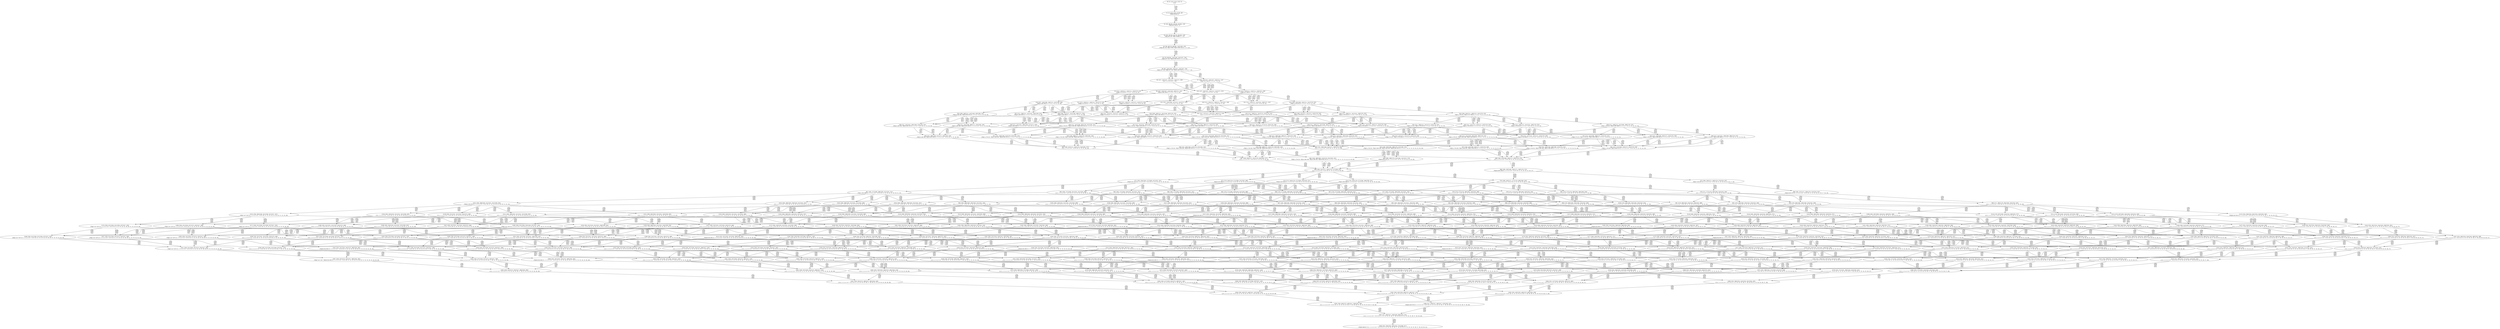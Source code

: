 digraph {
	S0[label="S0: [0, 0] [0, 0] [0, 0] [0, 0] \n{}{}"];
	S1[label="S1: [0, 0] [0, 0] [0, 0] [39, 49] \n{T0J0:39-49}{1}"];
	S2[label="S2: [39, 39] [39, 39] [39, 49] [95, 120] \n{T0J1:95-120}{1, 2}"];
	S3[label="S3: [39, 39] [39, 49] [79, 99] [95, 120] \n{T0J1:95-120, T0J2:79-99}{1, 2, 3}"];
	S4[label="S4: [39, 49] [79, 99] [95, 120] [106, 133] \n{T0J1:95-120, T0J2:79-99, T0J14:106-133}{1, 2, 3, 15}"];
	S5[label="S5: [79, 99] [95, 120] [106, 133] [107, 134] \n{T0J3:107-134, T0J14:106-133}{1, 2, 3, 4, 15}"];
	S6[label="S6: [95, 120] [106, 133] [107, 134] [107, 134] \n{T0J3:107-134, T0J6:107-134, T0J14:106-133}{1, 2, 3, 4, 7, 15}"];
	S7[label="S7: [106, 133] [107, 134] [107, 134] [111, 141] \n{T0J7:111-141}{1, 2, 3, 4, 7, 8, 15}"];
	S8[label="S8: [107, 120] [107, 133] [107, 134] [171, 209] \n{}{1, 2, 3, 4, 5, 6, 7, 15}"];
	S9[label="S9: [107, 134] [107, 134] [108, 136] [111, 141] \n{T0J10:108-136}{1, 2, 3, 4, 7, 8, 11, 15}"];
	S10[label="S10: [107, 134] [107, 134] [111, 141] [171, 222] \n{}{1, 2, 3, 4, 5, 6, 7, 8, 15}"];
	S11[label="S11: [111, 133] [111, 134] [111, 134] [131, 159] \n{T0J8:131-159}{1, 2, 3, 4, 7, 8, 9, 10, 15}"];
	S12[label="S12: [111, 133] [111, 134] [111, 134] [175, 213] \n{T0J9:175-213}{1, 2, 3, 4, 7, 8, 9, 10, 15}"];
	S13[label="S13: [108, 133] [108, 134] [111, 141] [179, 222] \n{T0J11:179-222}{1, 2, 3, 4, 7, 8, 11, 12, 15}"];
	S14[label="S14: [107, 134] [108, 136] [111, 141] [148, 185] \n{T0J15:148-185}{1, 2, 3, 4, 7, 8, 11, 15, 16}"];
	S15[label="S15: [107, 134] [108, 137] [111, 141] [171, 223] \n{}{1, 2, 3, 4, 5, 6, 7, 8, 11, 15}"];
	S16[label="S16: [111, 134] [111, 136] [111, 141] [131, 159] \n{}{1, 2, 3, 4, 7, 8, 9, 10, 11, 15}"];
	S17[label="S17: [111, 134] [111, 136] [111, 141] [175, 213] \n{T0J9:175-213}{1, 2, 3, 4, 7, 8, 9, 10, 11, 15}"];
	S18[label="S18: [108, 134] [111, 139] [112, 141] [179, 222] \n{T0J11:179-222, T0J12:112-139}{1, 2, 3, 4, 7, 8, 11, 12, 13, 15}"];
	S19[label="S19: [108, 136] [111, 141] [148, 185] [179, 222] \n{T0J11:179-222, T0J15:148-185}{1, 2, 3, 4, 7, 8, 11, 12, 15, 16}"];
	S20[label="S20: [108, 136] [111, 141] [148, 185] [185, 231] \n{T0J15:148-185, T0J19:185-231}{1, 2, 3, 4, 7, 8, 11, 15, 16, 20}"];
	S21[label="S21: [111, 134] [111, 141] [131, 160] [171, 222] \n{}{1, 2, 3, 4, 5, 6, 7, 8, 9, 10, 15}"];
	S22[label="S22: [111, 134] [111, 141] [171, 214] [175, 222] \n{T0J9:175-214}{1, 2, 3, 4, 5, 6, 7, 8, 9, 10, 15}"];
	S23[label="S23: [108, 137] [111, 141] [171, 223] [179, 223] \n{T0J11:179-223}{1, 2, 3, 4, 5, 6, 7, 8, 11, 12, 15}"];
	S24[label="S24: [111, 136] [111, 141] [131, 159] [179, 222] \n{T0J11:179-222}{1, 2, 3, 4, 7, 8, 9, 10, 11, 12, 15}"];
	S25[label="S25: [111, 136] [111, 141] [175, 213] [179, 222] \n{T0J9:175-213, T0J11:179-222}{1, 2, 3, 4, 7, 8, 9, 10, 11, 12, 15}"];
	S26[label="S26: [108, 137] [111, 141] [148, 186] [171, 223] \n{T0J15:148-186}{1, 2, 3, 4, 5, 6, 7, 8, 11, 15, 16}"];
	S27[label="S27: [111, 136] [111, 141] [131, 185] [148, 213] \n{T0J15:148-185}{1, 2, 3, 4, 7, 8, 9, 10, 11, 15, 16}"];
	S28[label="S28: [111, 139] [112, 141] [160, 198] [179, 222] \n{T0J11:179-222, T0J13:160-198}{1, 2, 3, 4, 7, 8, 11, 12, 13, 14, 15}"];
	S29[label="S29: [111, 139] [112, 141] [148, 185] [179, 222] \n{T0J11:179-222, T0J15:148-185}{1, 2, 3, 4, 7, 8, 11, 12, 13, 15, 16}"];
	S30[label="S30: [111, 141] [148, 185] [179, 222] [185, 231] \n{T0J11:179-222, T0J15:148-185, T0J19:185-231}{1, 2, 3, 4, 7, 8, 11, 12, 15, 16, 20}"];
	S31[label="S31: [111, 137] [111, 141] [131, 160] [171, 223] \n{}{1, 2, 3, 4, 5, 6, 7, 8, 9, 10, 11, 15}"];
	S32[label="S32: [111, 137] [111, 141] [171, 214] [175, 223] \n{T0J9:175-214}{1, 2, 3, 4, 5, 6, 7, 8, 9, 10, 11, 15}"];
	S33[label="S33: [111, 141] [112, 143] [171, 223] [179, 223] \n{T0J11:179-223}{1, 2, 3, 4, 5, 6, 7, 8, 11, 12, 13, 15}"];
	S34[label="S34: [111, 139] [112, 141] [131, 159] [179, 222] \n{T0J11:179-222}{1, 2, 3, 4, 7, 8, 9, 10, 11, 12, 13, 15}"];
	S35[label="S35: [111, 139] [112, 141] [175, 213] [179, 222] \n{T0J9:175-213, T0J11:179-222}{1, 2, 3, 4, 7, 8, 9, 10, 11, 12, 13, 15}"];
	S36[label="S36: [111, 141] [148, 188] [171, 223] [179, 226] \n{T0J11:179-226, T0J15:148-188}{1, 2, 3, 4, 5, 6, 7, 8, 11, 12, 15, 16}"];
	S37[label="S37: [111, 141] [131, 185] [148, 213] [179, 222] \n{T0J11:179-222, T0J15:148-185}{1, 2, 3, 4, 7, 8, 9, 10, 11, 12, 15, 16}"];
	S38[label="S38: [111, 141] [148, 186] [171, 225] [185, 234] \n{T0J15:148-186, T0J19:185-234}{1, 2, 3, 4, 5, 6, 7, 8, 11, 15, 16, 20}"];
	S39[label="S39: [111, 141] [131, 185] [148, 213] [185, 231] \n{T0J15:148-185, T0J19:185-231}{1, 2, 3, 4, 7, 8, 9, 10, 11, 15, 16, 20}"];
	S40[label="S40: [112, 141] [148, 185] [160, 198] [179, 222] \n{T0J11:179-222, T0J13:160-198, T0J15:148-185}{1, 2, 3, 4, 7, 8, 11, 12, 13, 14, 15, 16}"];
	S41[label="S41: [112, 141] [148, 185] [179, 222] [185, 231] \n{T0J11:179-222, T0J15:148-185, T0J19:185-231}{1, 2, 3, 4, 7, 8, 11, 12, 13, 15, 16, 20}"];
	S42[label="S42: [111, 141] [131, 163] [171, 223] [179, 226] \n{T0J11:179-226}{1, 2, 3, 4, 5, 6, 7, 8, 9, 10, 11, 12, 15}"];
	S43[label="S43: [111, 141] [171, 217] [175, 223] [179, 226] \n{T0J9:175-217, T0J11:179-226}{1, 2, 3, 4, 5, 6, 7, 8, 9, 10, 11, 12, 15}"];
	S44[label="S44: [111, 141] [131, 188] [148, 217] [171, 225] \n{T0J15:148-188}{1, 2, 3, 4, 5, 6, 7, 8, 9, 10, 11, 15, 16}"];
	S45[label="S45: [112, 143] [160, 205] [171, 223] [179, 228] \n{T0J11:179-223, T0J13:160-205}{1, 2, 3, 4, 5, 6, 7, 8, 11, 12, 13, 14, 15}"];
	S46[label="S46: [112, 141] [131, 159] [160, 198] [179, 222] \n{T0J11:179-222, T0J13:160-198}{1, 2, 3, 4, 7, 8, 9, 10, 11, 12, 13, 14, 15}"];
	S47[label="S47: [112, 141] [160, 198] [175, 213] [179, 222] \n{T0J9:175-213, T0J11:179-222, T0J13:160-198}{1, 2, 3, 4, 7, 8, 9, 10, 11, 12, 13, 14, 15}"];
	S48[label="S48: [112, 146] [148, 188] [171, 223] [179, 228] \n{T0J11:179-226, T0J15:148-188}{1, 2, 3, 4, 5, 6, 7, 8, 11, 12, 13, 15, 16}"];
	S49[label="S49: [112, 141] [131, 185] [148, 213] [179, 222] \n{T0J11:179-222, T0J15:148-185}{1, 2, 3, 4, 7, 8, 9, 10, 11, 12, 13, 15, 16}"];
	S50[label="S50: [148, 188] [171, 225] [179, 230] [185, 234] \n{T0J11:179-229, T0J15:148-188, T0J19:185-234}{1, 2, 3, 4, 5, 6, 7, 8, 11, 12, 15, 16, 20}"];
	S51[label="S51: [131, 185] [148, 213] [179, 222] [185, 231] \n{T0J11:179-222, T0J15:148-185, T0J19:185-231}{1, 2, 3, 4, 7, 8, 9, 10, 11, 12, 15, 16, 20}"];
	S52[label="S52: [148, 185] [160, 198] [179, 222] [185, 231] \n{T0J11:179-222, T0J13:160-198, T0J15:148-185, T0J19:185-231}{1, 2, 3, 4, 7, 8, 11, 12, 13, 14, 15, 16, 20}"];
	S53[label="S53: [112, 147] [131, 167] [171, 223] [179, 228] \n{T0J11:179-226}{1, 2, 3, 4, 5, 6, 7, 8, 9, 10, 11, 12, 13, 15}"];
	S54[label="S54: [112, 147] [171, 221] [175, 223] [179, 228] \n{T0J9:175-221, T0J11:179-226}{1, 2, 3, 4, 5, 6, 7, 8, 9, 10, 11, 12, 13, 15}"];
	S55[label="S55: [131, 188] [148, 221] [171, 225] [179, 230] \n{T0J11:179-230, T0J15:148-188}{1, 2, 3, 4, 5, 6, 7, 8, 9, 10, 11, 12, 15, 16}"];
	S56[label="S56: [131, 188] [148, 221] [171, 230] [185, 234] \n{T0J15:148-188, T0J19:185-234}{1, 2, 3, 4, 5, 6, 7, 8, 9, 10, 11, 15, 16, 20}"];
	S57[label="S57: [148, 192] [160, 205] [171, 223] [179, 230] \n{T0J11:179-226, T0J13:160-205, T0J15:148-192}{1, 2, 3, 4, 5, 6, 7, 8, 11, 12, 13, 14, 15, 16}"];
	S58[label="S58: [131, 185] [148, 198] [160, 213] [179, 222] \n{T0J11:179-222, T0J13:160-198, T0J15:148-185}{1, 2, 3, 4, 7, 8, 9, 10, 11, 12, 13, 14, 15, 16}"];
	S59[label="S59: [148, 188] [171, 223] [179, 230] [185, 234] \n{T0J11:179-226, T0J15:148-188, T0J19:185-234}{1, 2, 3, 4, 5, 6, 7, 8, 11, 12, 13, 15, 16, 20}"];
	S60[label="S60: [131, 185] [148, 213] [179, 222] [185, 231] \n{T0J11:179-222, T0J15:148-185, T0J19:185-231}{1, 2, 3, 4, 7, 8, 9, 10, 11, 12, 13, 15, 16, 20}"];
	S61[label="S61: [131, 212] [160, 223] [171, 223] [179, 230] \n{T0J11:179-226, T0J13:160-212}{1, 2, 3, 4, 5, 6, 7, 8, 9, 10, 11, 12, 13, 14, 15}"];
	S62[label="S62: [131, 194] [148, 223] [171, 226] [179, 230] \n{}{1, 2, 3, 4, 5, 6, 7, 8, 9, 10, 11, 12, 13, 15, 16}"];
	S63[label="S63: [148, 225] [171, 230] [179, 234] [185, 277] \n{}{1, 2, 3, 4, 5, 6, 7, 8, 9, 10, 11, 12, 15, 16, 20}"];
	S64[label="S64: [160, 198] [179, 222] [185, 231] [212, 274] \n{T0J19:185-231}{1, 2, 3, 4, 5, 6, 7, 8, 11, 12, 13, 14, 15, 16, 20}"];
	S65[label="S65: [148, 198] [160, 213] [179, 222] [185, 231] \n{T0J11:179-222, T0J13:160-198, T0J15:148-185, T0J19:185-231}{1, 2, 3, 4, 7, 8, 9, 10, 11, 12, 13, 14, 15, 16, 20}"];
	S66[label="S66: [148, 223] [160, 226] [171, 230] [179, 274] \n{}{1, 2, 3, 4, 5, 6, 7, 8, 9, 10, 11, 12, 13, 14, 15, 16}"];
	S67[label="S67: [148, 230] [171, 231] [179, 234] [185, 277] \n{}{1, 2, 3, 4, 5, 6, 7, 8, 9, 10, 11, 12, 13, 15, 16, 20}"];
	S68[label="S68: [160, 231] [171, 234] [179, 277] [200, 321] \n{}{1, 2, 3, 4, 5, 6, 7, 8, 9, 10, 11, 12, 13, 14, 15, 16, 20}"];
	S69[label="S69: [160, 226] [160, 230] [171, 239] [179, 274] \n{T0J16:160-239}{1, 2, 3, 4, 5, 6, 7, 8, 9, 10, 11, 12, 13, 14, 15, 16, 17}"];
	S70[label="S70: [160, 234] [171, 277] [179, 280] [200, 324] \n{}{1, 2, 3, 4, 5, 6, 7, 8, 9, 10, 11, 12, 13, 14, 15, 16, 17, 20}"];
	S71[label="S71: [185, 234] [185, 277] [200, 321] [231, 321] \n{T0J20:231-321}{1, 2, 3, 4, 5, 6, 7, 8, 9, 10, 11, 12, 13, 14, 15, 16, 20, 21}"];
	S72[label="S72: [178, 234] [179, 277] [200, 321] [255, 360] \n{T0J23:255-360}{1, 2, 3, 4, 5, 6, 7, 8, 9, 10, 11, 12, 13, 14, 15, 16, 20, 24}"];
	S73[label="S73: [175, 234] [179, 277] [200, 320] [220, 321] \n{T0J24:220-320}{1, 2, 3, 4, 5, 6, 7, 8, 9, 10, 11, 12, 13, 14, 15, 16, 20, 25}"];
	S74[label="S74: [179, 234] [179, 277] [200, 290] [200, 321] \n{T0J25:200-290}{1, 2, 3, 4, 5, 6, 7, 8, 9, 10, 11, 12, 13, 14, 15, 16, 20, 26}"];
	S75[label="S75: [160, 230] [171, 239] [179, 274] [224, 307] \n{T0J17:224-307}{1, 2, 3, 4, 5, 6, 7, 8, 9, 10, 11, 12, 13, 14, 15, 16, 17, 18}"];
	S76[label="S76: [171, 277] [179, 280] [200, 324] [224, 345] \n{}{1, 2, 3, 4, 5, 6, 7, 8, 9, 10, 11, 12, 13, 14, 15, 16, 17, 18, 20}"];
	S77[label="S77: [185, 277] [185, 280] [200, 321] [231, 324] \n{}{1, 2, 3, 4, 5, 6, 7, 8, 9, 10, 11, 12, 13, 14, 15, 16, 17, 20, 21}"];
	S78[label="S78: [178, 277] [179, 280] [200, 324] [255, 360] \n{}{1, 2, 3, 4, 5, 6, 7, 8, 9, 10, 11, 12, 13, 14, 15, 16, 17, 20, 24}"];
	S79[label="S79: [175, 277] [179, 280] [200, 320] [220, 324] \n{}{1, 2, 3, 4, 5, 6, 7, 8, 9, 10, 11, 12, 13, 14, 15, 16, 17, 20, 25}"];
	S80[label="S80: [179, 277] [179, 280] [200, 290] [200, 324] \n{}{1, 2, 3, 4, 5, 6, 7, 8, 9, 10, 11, 12, 13, 14, 15, 16, 17, 20, 26}"];
	S81[label="S81: [185, 277] [200, 286] [203, 321] [231, 321] \n{T0J21:203-286}{1, 2, 3, 4, 5, 6, 7, 8, 9, 10, 11, 12, 13, 14, 15, 16, 20, 21, 22}"];
	S82[label="S82: [185, 277] [200, 321] [231, 321] [255, 360] \n{}{1, 2, 3, 4, 5, 6, 7, 8, 9, 10, 11, 12, 13, 14, 15, 16, 20, 21, 24}"];
	S83[label="S83: [185, 277] [200, 320] [220, 321] [231, 321] \n{}{1, 2, 3, 4, 5, 6, 7, 8, 9, 10, 11, 12, 13, 14, 15, 16, 20, 21, 25}"];
	S84[label="S84: [185, 277] [200, 290] [200, 321] [231, 321] \n{}{1, 2, 3, 4, 5, 6, 7, 8, 9, 10, 11, 12, 13, 14, 15, 16, 20, 21, 26}"];
	S85[label="S85: [179, 277] [200, 320] [220, 321] [255, 360] \n{}{1, 2, 3, 4, 5, 6, 7, 8, 9, 10, 11, 12, 13, 14, 15, 16, 20, 24, 25}"];
	S86[label="S86: [179, 277] [200, 290] [200, 321] [255, 360] \n{}{1, 2, 3, 4, 5, 6, 7, 8, 9, 10, 11, 12, 13, 14, 15, 16, 20, 24, 26}"];
	S87[label="S87: [179, 277] [200, 290] [200, 320] [220, 321] \n{}{1, 2, 3, 4, 5, 6, 7, 8, 9, 10, 11, 12, 13, 14, 15, 16, 20, 25, 26}"];
	S88[label="S88: [165, 237] [171, 239] [179, 274] [224, 307] \n{T0J18:165-237}{1, 2, 3, 4, 5, 6, 7, 8, 9, 10, 11, 12, 13, 14, 15, 16, 17, 18, 19}"];
	S89[label="S89: [171, 280] [179, 284] [200, 324] [224, 345] \n{}{1, 2, 3, 4, 5, 6, 7, 8, 9, 10, 11, 12, 13, 14, 15, 16, 17, 18, 19, 20}"];
	S90[label="S90: [185, 280] [200, 321] [224, 324] [231, 358] \n{}{1, 2, 3, 4, 5, 6, 7, 8, 9, 10, 11, 12, 13, 14, 15, 16, 17, 18, 20, 21}"];
	S91[label="S91: [179, 280] [200, 324] [224, 358] [255, 360] \n{}{1, 2, 3, 4, 5, 6, 7, 8, 9, 10, 11, 12, 13, 14, 15, 16, 17, 18, 20, 24}"];
	S92[label="S92: [179, 280] [200, 320] [220, 324] [224, 358] \n{}{1, 2, 3, 4, 5, 6, 7, 8, 9, 10, 11, 12, 13, 14, 15, 16, 17, 18, 20, 25}"];
	S93[label="S93: [179, 280] [200, 290] [200, 324] [224, 358] \n{}{1, 2, 3, 4, 5, 6, 7, 8, 9, 10, 11, 12, 13, 14, 15, 16, 17, 18, 20, 26}"];
	S94[label="S94: [185, 286] [200, 293] [203, 321] [231, 324] \n{}{1, 2, 3, 4, 5, 6, 7, 8, 9, 10, 11, 12, 13, 14, 15, 16, 17, 20, 21, 22}"];
	S95[label="S95: [185, 293] [200, 321] [231, 324] [255, 360] \n{}{1, 2, 3, 4, 5, 6, 7, 8, 9, 10, 11, 12, 13, 14, 15, 16, 17, 20, 21, 24}"];
	S96[label="S96: [185, 293] [200, 320] [220, 321] [231, 324] \n{}{1, 2, 3, 4, 5, 6, 7, 8, 9, 10, 11, 12, 13, 14, 15, 16, 17, 20, 21, 25}"];
	S97[label="S97: [185, 290] [200, 293] [200, 321] [231, 324] \n{}{1, 2, 3, 4, 5, 6, 7, 8, 9, 10, 11, 12, 13, 14, 15, 16, 17, 20, 21, 26}"];
	S98[label="S98: [179, 293] [200, 320] [220, 324] [255, 360] \n{}{1, 2, 3, 4, 5, 6, 7, 8, 9, 10, 11, 12, 13, 14, 15, 16, 17, 20, 24, 25}"];
	S99[label="S99: [179, 290] [200, 293] [200, 324] [255, 360] \n{}{1, 2, 3, 4, 5, 6, 7, 8, 9, 10, 11, 12, 13, 14, 15, 16, 17, 20, 24, 26}"];
	S100[label="S100: [179, 290] [200, 293] [200, 320] [220, 324] \n{}{1, 2, 3, 4, 5, 6, 7, 8, 9, 10, 11, 12, 13, 14, 15, 16, 17, 20, 25, 26}"];
	S101[label="S101: [200, 286] [203, 321] [231, 321] [258, 355] \n{T0J22:258-355}{1, 2, 3, 4, 5, 6, 7, 8, 9, 10, 11, 12, 13, 14, 15, 16, 20, 21, 22, 23}"];
	S102[label="S102: [200, 286] [203, 321] [231, 321] [255, 360] \n{}{1, 2, 3, 4, 5, 6, 7, 8, 9, 10, 11, 12, 13, 14, 15, 16, 20, 21, 22, 24}"];
	S103[label="S103: [200, 286] [203, 320] [220, 321] [231, 321] \n{}{1, 2, 3, 4, 5, 6, 7, 8, 9, 10, 11, 12, 13, 14, 15, 16, 20, 21, 22, 25}"];
	S104[label="S104: [200, 286] [200, 290] [203, 321] [231, 321] \n{}{1, 2, 3, 4, 5, 6, 7, 8, 9, 10, 11, 12, 13, 14, 15, 16, 20, 21, 22, 26}"];
	S105[label="S105: [200, 320] [220, 321] [231, 321] [255, 360] \n{}{1, 2, 3, 4, 5, 6, 7, 8, 9, 10, 11, 12, 13, 14, 15, 16, 20, 21, 24, 25}"];
	S106[label="S106: [200, 290] [200, 321] [231, 321] [255, 360] \n{}{1, 2, 3, 4, 5, 6, 7, 8, 9, 10, 11, 12, 13, 14, 15, 16, 20, 21, 24, 26}"];
	S107[label="S107: [200, 290] [200, 320] [220, 321] [231, 321] \n{}{1, 2, 3, 4, 5, 6, 7, 8, 9, 10, 11, 12, 13, 14, 15, 16, 20, 21, 25, 26}"];
	S108[label="S108: [200, 290] [200, 320] [220, 321] [255, 360] \n{}{1, 2, 3, 4, 5, 6, 7, 8, 9, 10, 11, 12, 13, 14, 15, 16, 20, 24, 25, 26}"];
	S109[label="S109: [185, 287] [200, 324] [224, 338] [231, 358] \n{}{1, 2, 3, 4, 5, 6, 7, 8, 9, 10, 11, 12, 13, 14, 15, 16, 17, 18, 19, 20, 21}"];
	S110[label="S110: [179, 287] [200, 324] [224, 358] [255, 377] \n{}{1, 2, 3, 4, 5, 6, 7, 8, 9, 10, 11, 12, 13, 14, 15, 16, 17, 18, 19, 20, 24}"];
	S111[label="S111: [179, 287] [200, 324] [220, 337] [224, 358] \n{}{1, 2, 3, 4, 5, 6, 7, 8, 9, 10, 11, 12, 13, 14, 15, 16, 17, 18, 19, 20, 25}"];
	S112[label="S112: [179, 287] [200, 304] [200, 324] [224, 358] \n{}{1, 2, 3, 4, 5, 6, 7, 8, 9, 10, 11, 12, 13, 14, 15, 16, 17, 18, 19, 20, 26}"];
	S113[label="S113: [224, 284] [224, 301] [224, 324] [243, 345] \n{T0J26:243-301}{1, 2, 3, 4, 5, 6, 7, 8, 9, 10, 11, 12, 13, 14, 15, 16, 17, 18, 19, 20, 27}"];
	S114[label="S114: [200, 293] [203, 321] [224, 324] [231, 367] \n{}{1, 2, 3, 4, 5, 6, 7, 8, 9, 10, 11, 12, 13, 14, 15, 16, 17, 18, 20, 21, 22}"];
	S115[label="S115: [200, 321] [224, 324] [231, 360] [255, 374] \n{}{1, 2, 3, 4, 5, 6, 7, 8, 9, 10, 11, 12, 13, 14, 15, 16, 17, 18, 20, 21, 24}"];
	S116[label="S116: [200, 320] [220, 321] [224, 324] [231, 374] \n{}{1, 2, 3, 4, 5, 6, 7, 8, 9, 10, 11, 12, 13, 14, 15, 16, 17, 18, 20, 21, 25}"];
	S117[label="S117: [200, 293] [200, 321] [224, 324] [231, 371] \n{}{1, 2, 3, 4, 5, 6, 7, 8, 9, 10, 11, 12, 13, 14, 15, 16, 17, 18, 20, 21, 26}"];
	S118[label="S118: [200, 320] [220, 324] [224, 360] [255, 374] \n{}{1, 2, 3, 4, 5, 6, 7, 8, 9, 10, 11, 12, 13, 14, 15, 16, 17, 18, 20, 24, 25}"];
	S119[label="S119: [200, 293] [200, 324] [224, 360] [255, 371] \n{}{1, 2, 3, 4, 5, 6, 7, 8, 9, 10, 11, 12, 13, 14, 15, 16, 17, 18, 20, 24, 26}"];
	S120[label="S120: [200, 293] [200, 320] [220, 324] [224, 371] \n{}{1, 2, 3, 4, 5, 6, 7, 8, 9, 10, 11, 12, 13, 14, 15, 16, 17, 18, 20, 25, 26}"];
	S121[label="S121: [200, 302] [203, 321] [231, 324] [258, 355] \n{}{1, 2, 3, 4, 5, 6, 7, 8, 9, 10, 11, 12, 13, 14, 15, 16, 17, 20, 21, 22, 23}"];
	S122[label="S122: [200, 302] [203, 321] [231, 324] [255, 360] \n{}{1, 2, 3, 4, 5, 6, 7, 8, 9, 10, 11, 12, 13, 14, 15, 16, 17, 20, 21, 22, 24}"];
	S123[label="S123: [200, 302] [203, 320] [220, 321] [231, 324] \n{}{1, 2, 3, 4, 5, 6, 7, 8, 9, 10, 11, 12, 13, 14, 15, 16, 17, 20, 21, 22, 25}"];
	S124[label="S124: [200, 290] [200, 302] [203, 321] [231, 324] \n{}{1, 2, 3, 4, 5, 6, 7, 8, 9, 10, 11, 12, 13, 14, 15, 16, 17, 20, 21, 22, 26}"];
	S125[label="S125: [200, 321] [220, 321] [231, 336] [255, 360] \n{}{1, 2, 3, 4, 5, 6, 7, 8, 9, 10, 11, 12, 13, 14, 15, 16, 17, 20, 21, 24, 25}"];
	S126[label="S126: [200, 306] [200, 321] [231, 324] [255, 360] \n{}{1, 2, 3, 4, 5, 6, 7, 8, 9, 10, 11, 12, 13, 14, 15, 16, 17, 20, 21, 24, 26}"];
	S127[label="S127: [200, 306] [200, 320] [220, 321] [231, 324] \n{}{1, 2, 3, 4, 5, 6, 7, 8, 9, 10, 11, 12, 13, 14, 15, 16, 17, 20, 21, 25, 26}"];
	S128[label="S128: [200, 306] [200, 320] [220, 324] [255, 360] \n{}{1, 2, 3, 4, 5, 6, 7, 8, 9, 10, 11, 12, 13, 14, 15, 16, 17, 20, 24, 25, 26}"];
	S129[label="S129: [203, 321] [231, 321] [255, 355] [273, 360] \n{}{1, 2, 3, 4, 5, 6, 7, 8, 9, 10, 11, 12, 13, 14, 15, 16, 20, 21, 22, 23, 24}"];
	S130[label="S130: [203, 320] [220, 321] [231, 321] [258, 355] \n{}{1, 2, 3, 4, 5, 6, 7, 8, 9, 10, 11, 12, 13, 14, 15, 16, 20, 21, 22, 23, 25}"];
	S131[label="S131: [200, 290] [203, 321] [231, 321] [258, 355] \n{}{1, 2, 3, 4, 5, 6, 7, 8, 9, 10, 11, 12, 13, 14, 15, 16, 20, 21, 22, 23, 26}"];
	S132[label="S132: [258, 263] [258, 321] [258, 321] [317, 337] \n{T0J27:317-337}{1, 2, 3, 4, 5, 6, 7, 8, 9, 10, 11, 12, 13, 14, 15, 16, 20, 21, 22, 23, 28}"];
	S133[label="S133: [203, 320] [220, 321] [231, 321] [255, 360] \n{}{1, 2, 3, 4, 5, 6, 7, 8, 9, 10, 11, 12, 13, 14, 15, 16, 20, 21, 22, 24, 25}"];
	S134[label="S134: [200, 290] [203, 321] [231, 321] [255, 360] \n{}{1, 2, 3, 4, 5, 6, 7, 8, 9, 10, 11, 12, 13, 14, 15, 16, 20, 21, 22, 24, 26}"];
	S135[label="S135: [200, 290] [203, 320] [220, 321] [231, 321] \n{}{1, 2, 3, 4, 5, 6, 7, 8, 9, 10, 11, 12, 13, 14, 15, 16, 20, 21, 22, 25, 26}"];
	S136[label="S136: [200, 320] [220, 321] [231, 321] [255, 360] \n{}{1, 2, 3, 4, 5, 6, 7, 8, 9, 10, 11, 12, 13, 14, 15, 16, 20, 21, 24, 25, 26}"];
	S137[label="S137: [255, 320] [255, 321] [255, 360] [334, 362] \n{T0J28:334-362}{1, 2, 3, 4, 5, 6, 7, 8, 9, 10, 11, 12, 13, 14, 15, 16, 20, 24, 25, 26, 29}"];
	S138[label="S138: [200, 310] [203, 324] [224, 338] [231, 367] \n{}{1, 2, 3, 4, 5, 6, 7, 8, 9, 10, 11, 12, 13, 14, 15, 16, 17, 18, 19, 20, 21, 22}"];
	S139[label="S139: [200, 324] [224, 345] [231, 360] [255, 384] \n{}{1, 2, 3, 4, 5, 6, 7, 8, 9, 10, 11, 12, 13, 14, 15, 16, 17, 18, 19, 20, 21, 24}"];
	S140[label="S140: [200, 324] [220, 338] [224, 345] [231, 374] \n{}{1, 2, 3, 4, 5, 6, 7, 8, 9, 10, 11, 12, 13, 14, 15, 16, 17, 18, 19, 20, 21, 25}"];
	S141[label="S141: [200, 304] [200, 324] [224, 345] [231, 371] \n{}{1, 2, 3, 4, 5, 6, 7, 8, 9, 10, 11, 12, 13, 14, 15, 16, 17, 18, 19, 20, 21, 26}"];
	S142[label="S142: [224, 301] [224, 324] [231, 342] [243, 358] \n{}{1, 2, 3, 4, 5, 6, 7, 8, 9, 10, 11, 12, 13, 14, 15, 16, 17, 18, 19, 20, 21, 27}"];
	S143[label="S143: [200, 324] [220, 344] [224, 360] [255, 384] \n{}{1, 2, 3, 4, 5, 6, 7, 8, 9, 10, 11, 12, 13, 14, 15, 16, 17, 18, 19, 20, 24, 25}"];
	S144[label="S144: [200, 304] [200, 324] [224, 360] [255, 384] \n{}{1, 2, 3, 4, 5, 6, 7, 8, 9, 10, 11, 12, 13, 14, 15, 16, 17, 18, 19, 20, 24, 26}"];
	S145[label="S145: [224, 301] [224, 324] [243, 358] [255, 381] \n{}{1, 2, 3, 4, 5, 6, 7, 8, 9, 10, 11, 12, 13, 14, 15, 16, 17, 18, 19, 20, 24, 27}"];
	S146[label="S146: [200, 313] [200, 324] [220, 343] [224, 371] \n{}{1, 2, 3, 4, 5, 6, 7, 8, 9, 10, 11, 12, 13, 14, 15, 16, 17, 18, 19, 20, 25, 26}"];
	S147[label="S147: [224, 310] [224, 324] [224, 341] [243, 358] \n{}{1, 2, 3, 4, 5, 6, 7, 8, 9, 10, 11, 12, 13, 14, 15, 16, 17, 18, 19, 20, 25, 27}"];
	S148[label="S148: [224, 301] [224, 304] [224, 324] [243, 358] \n{}{1, 2, 3, 4, 5, 6, 7, 8, 9, 10, 11, 12, 13, 14, 15, 16, 17, 18, 19, 20, 26, 27}"];
	S149[label="S149: [203, 321] [224, 324] [231, 355] [264, 383] \n{}{1, 2, 3, 4, 5, 6, 7, 8, 9, 10, 11, 12, 13, 14, 15, 16, 17, 18, 20, 21, 22, 23}"];
	S150[label="S150: [203, 321] [224, 324] [231, 360] [255, 383] \n{}{1, 2, 3, 4, 5, 6, 7, 8, 9, 10, 11, 12, 13, 14, 15, 16, 17, 18, 20, 21, 22, 24}"];
	S151[label="S151: [203, 320] [220, 321] [224, 324] [231, 383] \n{}{1, 2, 3, 4, 5, 6, 7, 8, 9, 10, 11, 12, 13, 14, 15, 16, 17, 18, 20, 21, 22, 25}"];
	S152[label="S152: [200, 302] [203, 321] [224, 324] [231, 371] \n{}{1, 2, 3, 4, 5, 6, 7, 8, 9, 10, 11, 12, 13, 14, 15, 16, 17, 18, 20, 21, 22, 26}"];
	S153[label="S153: [220, 321] [224, 336] [231, 360] [255, 402] \n{}{1, 2, 3, 4, 5, 6, 7, 8, 9, 10, 11, 12, 13, 14, 15, 16, 17, 18, 20, 21, 24, 25}"];
	S154[label="S154: [200, 321] [224, 324] [231, 360] [255, 387] \n{}{1, 2, 3, 4, 5, 6, 7, 8, 9, 10, 11, 12, 13, 14, 15, 16, 17, 18, 20, 21, 24, 26}"];
	S155[label="S155: [200, 320] [220, 321] [224, 324] [231, 387] \n{}{1, 2, 3, 4, 5, 6, 7, 8, 9, 10, 11, 12, 13, 14, 15, 16, 17, 18, 20, 21, 25, 26}"];
	S156[label="S156: [200, 320] [220, 324] [224, 360] [255, 387] \n{}{1, 2, 3, 4, 5, 6, 7, 8, 9, 10, 11, 12, 13, 14, 15, 16, 17, 18, 20, 24, 25, 26}"];
	S157[label="S157: [203, 321] [231, 337] [255, 355] [273, 360] \n{}{1, 2, 3, 4, 5, 6, 7, 8, 9, 10, 11, 12, 13, 14, 15, 16, 17, 20, 21, 22, 23, 24}"];
	S158[label="S158: [203, 321] [220, 321] [231, 336] [258, 355] \n{}{1, 2, 3, 4, 5, 6, 7, 8, 9, 10, 11, 12, 13, 14, 15, 16, 17, 20, 21, 22, 23, 25}"];
	S159[label="S159: [200, 306] [203, 321] [231, 324] [258, 355] \n{}{1, 2, 3, 4, 5, 6, 7, 8, 9, 10, 11, 12, 13, 14, 15, 16, 17, 20, 21, 22, 23, 26}"];
	S160[label="S160: [258, 321] [258, 324] [258, 337] [317, 355] \n{T0J27:317-337}{1, 2, 3, 4, 5, 6, 7, 8, 9, 10, 11, 12, 13, 14, 15, 16, 17, 20, 21, 22, 23, 28}"];
	S161[label="S161: [203, 321] [220, 321] [231, 336] [255, 360] \n{}{1, 2, 3, 4, 5, 6, 7, 8, 9, 10, 11, 12, 13, 14, 15, 16, 17, 20, 21, 22, 24, 25}"];
	S162[label="S162: [200, 306] [203, 321] [231, 324] [255, 360] \n{}{1, 2, 3, 4, 5, 6, 7, 8, 9, 10, 11, 12, 13, 14, 15, 16, 17, 20, 21, 22, 24, 26}"];
	S163[label="S163: [200, 306] [203, 320] [220, 321] [231, 324] \n{}{1, 2, 3, 4, 5, 6, 7, 8, 9, 10, 11, 12, 13, 14, 15, 16, 17, 20, 21, 22, 25, 26}"];
	S164[label="S164: [200, 321] [220, 321] [231, 336] [255, 360] \n{}{1, 2, 3, 4, 5, 6, 7, 8, 9, 10, 11, 12, 13, 14, 15, 16, 17, 20, 21, 24, 25, 26}"];
	S165[label="S165: [255, 321] [255, 336] [255, 360] [334, 362] \n{T0J28:334-362}{1, 2, 3, 4, 5, 6, 7, 8, 9, 10, 11, 12, 13, 14, 15, 16, 17, 20, 24, 25, 26, 29}"];
	S166[label="S166: [220, 321] [231, 321] [255, 355] [273, 360] \n{}{1, 2, 3, 4, 5, 6, 7, 8, 9, 10, 11, 12, 13, 14, 15, 16, 20, 21, 22, 23, 24, 25}"];
	S167[label="S167: [203, 321] [231, 321] [255, 355] [273, 360] \n{}{1, 2, 3, 4, 5, 6, 7, 8, 9, 10, 11, 12, 13, 14, 15, 16, 20, 21, 22, 23, 24, 26}"];
	S168[label="S168: [258, 321] [258, 337] [273, 355] [317, 360] \n{T0J27:317-337}{1, 2, 3, 4, 5, 6, 7, 8, 9, 10, 11, 12, 13, 14, 15, 16, 20, 21, 22, 23, 24, 28}"];
	S169[label="S169: [203, 320] [220, 321] [231, 321] [258, 355] \n{}{1, 2, 3, 4, 5, 6, 7, 8, 9, 10, 11, 12, 13, 14, 15, 16, 20, 21, 22, 23, 25, 26}"];
	S170[label="S170: [258, 321] [258, 321] [258, 337] [317, 355] \n{T0J27:317-337}{1, 2, 3, 4, 5, 6, 7, 8, 9, 10, 11, 12, 13, 14, 15, 16, 20, 21, 22, 23, 25, 28}"];
	S171[label="S171: [258, 321] [258, 321] [258, 337] [317, 355] \n{T0J27:317-337}{1, 2, 3, 4, 5, 6, 7, 8, 9, 10, 11, 12, 13, 14, 15, 16, 20, 21, 22, 23, 26, 28}"];
	S172[label="S172: [203, 320] [220, 321] [231, 321] [255, 360] \n{}{1, 2, 3, 4, 5, 6, 7, 8, 9, 10, 11, 12, 13, 14, 15, 16, 20, 21, 22, 24, 25, 26}"];
	S173[label="S173: [255, 321] [255, 321] [255, 360] [334, 362] \n{T0J28:334-362}{1, 2, 3, 4, 5, 6, 7, 8, 9, 10, 11, 12, 13, 14, 15, 16, 20, 21, 24, 25, 26, 29}"];
	S174[label="S174: [203, 324] [224, 338] [231, 367] [264, 402] \n{}{1, 2, 3, 4, 5, 6, 7, 8, 9, 10, 11, 12, 13, 14, 15, 16, 17, 18, 19, 20, 21, 22, 23}"];
	S175[label="S175: [203, 345] [224, 347] [231, 367] [255, 407] \n{}{1, 2, 3, 4, 5, 6, 7, 8, 9, 10, 11, 12, 13, 14, 15, 16, 17, 18, 19, 20, 21, 22, 24}"];
	S176[label="S176: [203, 338] [220, 345] [224, 347] [231, 383] \n{}{1, 2, 3, 4, 5, 6, 7, 8, 9, 10, 11, 12, 13, 14, 15, 16, 17, 18, 19, 20, 21, 22, 25}"];
	S177[label="S177: [200, 324] [205, 327] [224, 345] [231, 371] \n{}{1, 2, 3, 4, 5, 6, 7, 8, 9, 10, 11, 12, 13, 14, 15, 16, 17, 18, 19, 20, 21, 22, 26}"];
	S178[label="S178: [224, 324] [224, 324] [231, 342] [243, 367] \n{}{1, 2, 3, 4, 5, 6, 7, 8, 9, 10, 11, 12, 13, 14, 15, 16, 17, 18, 19, 20, 21, 22, 27}"];
	S179[label="S179: [220, 345] [224, 360] [231, 382] [255, 421] \n{}{1, 2, 3, 4, 5, 6, 7, 8, 9, 10, 11, 12, 13, 14, 15, 16, 17, 18, 19, 20, 21, 24, 25}"];
	S180[label="S180: [200, 324] [224, 360] [231, 371] [255, 401] \n{}{1, 2, 3, 4, 5, 6, 7, 8, 9, 10, 11, 12, 13, 14, 15, 16, 17, 18, 19, 20, 21, 24, 26}"];
	S181[label="S181: [224, 324] [231, 358] [243, 360] [255, 398] \n{}{1, 2, 3, 4, 5, 6, 7, 8, 9, 10, 11, 12, 13, 14, 15, 16, 17, 18, 19, 20, 21, 24, 27}"];
	S182[label="S182: [200, 324] [220, 343] [224, 371] [231, 387] \n{}{1, 2, 3, 4, 5, 6, 7, 8, 9, 10, 11, 12, 13, 14, 15, 16, 17, 18, 19, 20, 21, 25, 26}"];
	S183[label="S183: [224, 324] [224, 342] [231, 358] [243, 374] \n{}{1, 2, 3, 4, 5, 6, 7, 8, 9, 10, 11, 12, 13, 14, 15, 16, 17, 18, 19, 20, 21, 25, 27}"];
	S184[label="S184: [224, 304] [224, 324] [231, 358] [243, 371] \n{}{1, 2, 3, 4, 5, 6, 7, 8, 9, 10, 11, 12, 13, 14, 15, 16, 17, 18, 19, 20, 21, 26, 27}"];
	S185[label="S185: [200, 344] [220, 360] [224, 371] [255, 410] \n{}{1, 2, 3, 4, 5, 6, 7, 8, 9, 10, 11, 12, 13, 14, 15, 16, 17, 18, 19, 20, 24, 25, 26}"];
	S186[label="S186: [224, 324] [224, 358] [243, 360] [255, 407] \n{}{1, 2, 3, 4, 5, 6, 7, 8, 9, 10, 11, 12, 13, 14, 15, 16, 17, 18, 19, 20, 24, 25, 27}"];
	S187[label="S187: [224, 304] [224, 324] [243, 360] [255, 398] \n{}{1, 2, 3, 4, 5, 6, 7, 8, 9, 10, 11, 12, 13, 14, 15, 16, 17, 18, 19, 20, 24, 26, 27}"];
	S188[label="S188: [224, 313] [224, 324] [224, 343] [243, 371] \n{}{1, 2, 3, 4, 5, 6, 7, 8, 9, 10, 11, 12, 13, 14, 15, 16, 17, 18, 19, 20, 25, 26, 27}"];
	S189[label="S189: [224, 337] [231, 355] [255, 360] [273, 402] \n{}{1, 2, 3, 4, 5, 6, 7, 8, 9, 10, 11, 12, 13, 14, 15, 16, 17, 18, 20, 21, 22, 23, 24}"];
	S190[label="S190: [220, 321] [224, 336] [231, 355] [264, 402] \n{}{1, 2, 3, 4, 5, 6, 7, 8, 9, 10, 11, 12, 13, 14, 15, 16, 17, 18, 20, 21, 22, 23, 25}"];
	S191[label="S191: [203, 321] [224, 324] [231, 355] [264, 387] \n{}{1, 2, 3, 4, 5, 6, 7, 8, 9, 10, 11, 12, 13, 14, 15, 16, 17, 18, 20, 21, 22, 23, 26}"];
	S192[label="S192: [258, 324] [258, 337] [264, 355] [317, 402] \n{}{1, 2, 3, 4, 5, 6, 7, 8, 9, 10, 11, 12, 13, 14, 15, 16, 17, 18, 20, 21, 22, 23, 28}"];
	S193[label="S193: [220, 321] [224, 336] [231, 360] [255, 402] \n{}{1, 2, 3, 4, 5, 6, 7, 8, 9, 10, 11, 12, 13, 14, 15, 16, 17, 18, 20, 21, 22, 24, 25}"];
	S194[label="S194: [203, 321] [224, 324] [231, 360] [255, 387] \n{}{1, 2, 3, 4, 5, 6, 7, 8, 9, 10, 11, 12, 13, 14, 15, 16, 17, 18, 20, 21, 22, 24, 26}"];
	S195[label="S195: [203, 320] [220, 321] [224, 324] [231, 387] \n{}{1, 2, 3, 4, 5, 6, 7, 8, 9, 10, 11, 12, 13, 14, 15, 16, 17, 18, 20, 21, 22, 25, 26}"];
	S196[label="S196: [220, 321] [224, 336] [231, 360] [255, 402] \n{}{1, 2, 3, 4, 5, 6, 7, 8, 9, 10, 11, 12, 13, 14, 15, 16, 17, 18, 20, 21, 24, 25, 26}"];
	S197[label="S197: [255, 336] [255, 360] [255, 362] [334, 402] \n{T0J28:334-362}{1, 2, 3, 4, 5, 6, 7, 8, 9, 10, 11, 12, 13, 14, 15, 16, 17, 18, 20, 24, 25, 26, 29}"];
	S198[label="S198: [220, 321] [231, 337] [255, 355] [273, 360] \n{}{1, 2, 3, 4, 5, 6, 7, 8, 9, 10, 11, 12, 13, 14, 15, 16, 17, 20, 21, 22, 23, 24, 25}"];
	S199[label="S199: [203, 321] [231, 337] [255, 355] [273, 360] \n{}{1, 2, 3, 4, 5, 6, 7, 8, 9, 10, 11, 12, 13, 14, 15, 16, 17, 20, 21, 22, 23, 24, 26}"];
	S200[label="S200: [258, 337] [258, 337] [273, 355] [317, 360] \n{}{1, 2, 3, 4, 5, 6, 7, 8, 9, 10, 11, 12, 13, 14, 15, 16, 17, 20, 21, 22, 23, 24, 28}"];
	S201[label="S201: [203, 321] [220, 321] [231, 336] [258, 355] \n{}{1, 2, 3, 4, 5, 6, 7, 8, 9, 10, 11, 12, 13, 14, 15, 16, 17, 20, 21, 22, 23, 25, 26}"];
	S202[label="S202: [258, 321] [258, 337] [258, 337] [317, 355] \n{}{1, 2, 3, 4, 5, 6, 7, 8, 9, 10, 11, 12, 13, 14, 15, 16, 17, 20, 21, 22, 23, 25, 28}"];
	S203[label="S203: [258, 321] [258, 337] [258, 337] [317, 355] \n{}{1, 2, 3, 4, 5, 6, 7, 8, 9, 10, 11, 12, 13, 14, 15, 16, 17, 20, 21, 22, 23, 26, 28}"];
	S204[label="S204: [203, 321] [220, 321] [231, 336] [255, 360] \n{}{1, 2, 3, 4, 5, 6, 7, 8, 9, 10, 11, 12, 13, 14, 15, 16, 17, 20, 21, 22, 24, 25, 26}"];
	S205[label="S205: [255, 321] [255, 337] [255, 360] [334, 362] \n{T0J28:334-362}{1, 2, 3, 4, 5, 6, 7, 8, 9, 10, 11, 12, 13, 14, 15, 16, 17, 20, 21, 24, 25, 26, 29}"];
	S206[label="S206: [220, 321] [231, 321] [255, 355] [273, 360] \n{}{1, 2, 3, 4, 5, 6, 7, 8, 9, 10, 11, 12, 13, 14, 15, 16, 20, 21, 22, 23, 24, 25, 26}"];
	S207[label="S207: [258, 321] [258, 337] [273, 355] [317, 360] \n{T0J27:317-337}{1, 2, 3, 4, 5, 6, 7, 8, 9, 10, 11, 12, 13, 14, 15, 16, 20, 21, 22, 23, 24, 25, 28}"];
	S208[label="S208: [258, 321] [258, 337] [273, 355] [317, 360] \n{T0J27:317-337}{1, 2, 3, 4, 5, 6, 7, 8, 9, 10, 11, 12, 13, 14, 15, 16, 20, 21, 22, 23, 24, 26, 28}"];
	S209[label="S209: [258, 321] [258, 321] [258, 337] [317, 355] \n{T0J27:317-337}{1, 2, 3, 4, 5, 6, 7, 8, 9, 10, 11, 12, 13, 14, 15, 16, 20, 21, 22, 23, 25, 26, 28}"];
	S210[label="S210: [255, 321] [255, 321] [255, 360] [334, 362] \n{T0J28:334-362}{1, 2, 3, 4, 5, 6, 7, 8, 9, 10, 11, 12, 13, 14, 15, 16, 20, 21, 22, 24, 25, 26, 29}"];
	S211[label="S211: [224, 347] [231, 367] [255, 407] [273, 437] \n{}{1, 2, 3, 4, 5, 6, 7, 8, 9, 10, 11, 12, 13, 14, 15, 16, 17, 18, 19, 20, 21, 22, 23, 24}"];
	S212[label="S212: [220, 345] [224, 347] [231, 383] [264, 430] \n{}{1, 2, 3, 4, 5, 6, 7, 8, 9, 10, 11, 12, 13, 14, 15, 16, 17, 18, 19, 20, 21, 22, 23, 25}"];
	S213[label="S213: [205, 327] [224, 345] [231, 371] [264, 416] \n{}{1, 2, 3, 4, 5, 6, 7, 8, 9, 10, 11, 12, 13, 14, 15, 16, 17, 18, 19, 20, 21, 22, 23, 26}"];
	S214[label="S214: [224, 324] [231, 342] [243, 367] [264, 416] \n{}{1, 2, 3, 4, 5, 6, 7, 8, 9, 10, 11, 12, 13, 14, 15, 16, 17, 18, 19, 20, 21, 22, 23, 27}"];
	S215[label="S215: [258, 338] [258, 351] [264, 367] [317, 402] \n{}{1, 2, 3, 4, 5, 6, 7, 8, 9, 10, 11, 12, 13, 14, 15, 16, 17, 18, 19, 20, 21, 22, 23, 28}"];
	S216[label="S216: [220, 360] [224, 368] [231, 391] [255, 431] \n{}{1, 2, 3, 4, 5, 6, 7, 8, 9, 10, 11, 12, 13, 14, 15, 16, 17, 18, 19, 20, 21, 22, 24, 25}"];
	S217[label="S217: [205, 347] [224, 360] [231, 371] [255, 421] \n{}{1, 2, 3, 4, 5, 6, 7, 8, 9, 10, 11, 12, 13, 14, 15, 16, 17, 18, 19, 20, 21, 22, 24, 26}"];
	S218[label="S218: [224, 347] [231, 358] [243, 367] [255, 421] \n{}{1, 2, 3, 4, 5, 6, 7, 8, 9, 10, 11, 12, 13, 14, 15, 16, 17, 18, 19, 20, 21, 22, 24, 27}"];
	S219[label="S219: [205, 343] [220, 347] [224, 371] [231, 387] \n{}{1, 2, 3, 4, 5, 6, 7, 8, 9, 10, 11, 12, 13, 14, 15, 16, 17, 18, 19, 20, 21, 22, 25, 26}"];
	S220[label="S220: [224, 342] [224, 347] [231, 358] [243, 383] \n{}{1, 2, 3, 4, 5, 6, 7, 8, 9, 10, 11, 12, 13, 14, 15, 16, 17, 18, 19, 20, 21, 22, 25, 27}"];
	S221[label="S221: [224, 324] [224, 327] [231, 358] [243, 371] \n{}{1, 2, 3, 4, 5, 6, 7, 8, 9, 10, 11, 12, 13, 14, 15, 16, 17, 18, 19, 20, 21, 22, 26, 27}"];
	S222[label="S222: [220, 360] [224, 371] [231, 402] [255, 421] \n{}{1, 2, 3, 4, 5, 6, 7, 8, 9, 10, 11, 12, 13, 14, 15, 16, 17, 18, 19, 20, 21, 24, 25, 26}"];
	S223[label="S223: [224, 358] [231, 360] [243, 382] [255, 421] \n{}{1, 2, 3, 4, 5, 6, 7, 8, 9, 10, 11, 12, 13, 14, 15, 16, 17, 18, 19, 20, 21, 24, 25, 27}"];
	S224[label="S224: [224, 324] [231, 360] [243, 371] [255, 401] \n{}{1, 2, 3, 4, 5, 6, 7, 8, 9, 10, 11, 12, 13, 14, 15, 16, 17, 18, 19, 20, 21, 24, 26, 27}"];
	S225[label="S225: [224, 324] [224, 343] [231, 371] [243, 387] \n{}{1, 2, 3, 4, 5, 6, 7, 8, 9, 10, 11, 12, 13, 14, 15, 16, 17, 18, 19, 20, 21, 25, 26, 27}"];
	S226[label="S226: [224, 358] [224, 360] [243, 371] [255, 410] \n{}{1, 2, 3, 4, 5, 6, 7, 8, 9, 10, 11, 12, 13, 14, 15, 16, 17, 18, 19, 20, 24, 25, 26, 27}"];
	S227[label="S227: [255, 360] [255, 371] [255, 410] [334, 433] \n{}{1, 2, 3, 4, 5, 6, 7, 8, 9, 10, 11, 12, 13, 14, 15, 16, 17, 18, 19, 20, 24, 25, 26, 29}"];
	S228[label="S228: [224, 337] [231, 355] [255, 360] [273, 402] \n{}{1, 2, 3, 4, 5, 6, 7, 8, 9, 10, 11, 12, 13, 14, 15, 16, 17, 18, 20, 21, 22, 23, 24, 25}"];
	S229[label="S229: [224, 337] [231, 355] [255, 360] [273, 402] \n{}{1, 2, 3, 4, 5, 6, 7, 8, 9, 10, 11, 12, 13, 14, 15, 16, 17, 18, 20, 21, 22, 23, 24, 26}"];
	S230[label="S230: [258, 337] [258, 355] [273, 360] [317, 418] \n{}{1, 2, 3, 4, 5, 6, 7, 8, 9, 10, 11, 12, 13, 14, 15, 16, 17, 18, 20, 21, 22, 23, 24, 28}"];
	S231[label="S231: [220, 321] [224, 336] [231, 355] [264, 402] \n{}{1, 2, 3, 4, 5, 6, 7, 8, 9, 10, 11, 12, 13, 14, 15, 16, 17, 18, 20, 21, 22, 23, 25, 26}"];
	S232[label="S232: [258, 337] [258, 337] [264, 355] [317, 402] \n{}{1, 2, 3, 4, 5, 6, 7, 8, 9, 10, 11, 12, 13, 14, 15, 16, 17, 18, 20, 21, 22, 23, 25, 28}"];
	S233[label="S233: [258, 337] [258, 337] [264, 355] [317, 402] \n{}{1, 2, 3, 4, 5, 6, 7, 8, 9, 10, 11, 12, 13, 14, 15, 16, 17, 18, 20, 21, 22, 23, 26, 28}"];
	S234[label="S234: [220, 321] [224, 336] [231, 360] [255, 402] \n{}{1, 2, 3, 4, 5, 6, 7, 8, 9, 10, 11, 12, 13, 14, 15, 16, 17, 18, 20, 21, 22, 24, 25, 26}"];
	S235[label="S235: [255, 337] [255, 360] [255, 362] [334, 402] \n{T0J28:334-362}{1, 2, 3, 4, 5, 6, 7, 8, 9, 10, 11, 12, 13, 14, 15, 16, 17, 18, 20, 21, 24, 25, 26, 29}"];
	S236[label="S236: [220, 321] [231, 337] [255, 355] [273, 360] \n{}{1, 2, 3, 4, 5, 6, 7, 8, 9, 10, 11, 12, 13, 14, 15, 16, 17, 20, 21, 22, 23, 24, 25, 26}"];
	S237[label="S237: [258, 337] [258, 337] [273, 355] [317, 360] \n{}{1, 2, 3, 4, 5, 6, 7, 8, 9, 10, 11, 12, 13, 14, 15, 16, 17, 20, 21, 22, 23, 24, 25, 28}"];
	S238[label="S238: [258, 337] [258, 337] [273, 355] [317, 360] \n{}{1, 2, 3, 4, 5, 6, 7, 8, 9, 10, 11, 12, 13, 14, 15, 16, 17, 20, 21, 22, 23, 24, 26, 28}"];
	S239[label="S239: [258, 321] [258, 337] [258, 337] [317, 355] \n{}{1, 2, 3, 4, 5, 6, 7, 8, 9, 10, 11, 12, 13, 14, 15, 16, 17, 20, 21, 22, 23, 25, 26, 28}"];
	S240[label="S240: [255, 321] [255, 337] [255, 360] [334, 362] \n{T0J28:334-362}{1, 2, 3, 4, 5, 6, 7, 8, 9, 10, 11, 12, 13, 14, 15, 16, 17, 20, 21, 22, 24, 25, 26, 29}"];
	S241[label="S241: [258, 321] [258, 337] [273, 355] [317, 360] \n{T0J27:317-337}{1, 2, 3, 4, 5, 6, 7, 8, 9, 10, 11, 12, 13, 14, 15, 16, 20, 21, 22, 23, 24, 25, 26, 28}"];
	S242[label="S242: [255, 321] [255, 355] [273, 360] [334, 362] \n{T0J28:334-362}{1, 2, 3, 4, 5, 6, 7, 8, 9, 10, 11, 12, 13, 14, 15, 16, 20, 21, 22, 23, 24, 25, 26, 29}"];
	S243[label="S243: [224, 368] [231, 404] [255, 431] [273, 452] \n{}{1, 2, 3, 4, 5, 6, 7, 8, 9, 10, 11, 12, 13, 14, 15, 16, 17, 18, 19, 20, 21, 22, 23, 24, 25}"];
	S244[label="S244: [224, 360] [231, 371] [255, 421] [273, 439] \n{}{1, 2, 3, 4, 5, 6, 7, 8, 9, 10, 11, 12, 13, 14, 15, 16, 17, 18, 19, 20, 21, 22, 23, 24, 26}"];
	S245[label="S245: [231, 358] [243, 367] [255, 421] [273, 439] \n{}{1, 2, 3, 4, 5, 6, 7, 8, 9, 10, 11, 12, 13, 14, 15, 16, 17, 18, 19, 20, 21, 22, 23, 24, 27}"];
	S246[label="S246: [258, 351] [258, 367] [273, 407] [317, 437] \n{}{1, 2, 3, 4, 5, 6, 7, 8, 9, 10, 11, 12, 13, 14, 15, 16, 17, 18, 19, 20, 21, 22, 23, 24, 28}"];
	S247[label="S247: [220, 347] [224, 371] [231, 387] [264, 435] \n{}{1, 2, 3, 4, 5, 6, 7, 8, 9, 10, 11, 12, 13, 14, 15, 16, 17, 18, 19, 20, 21, 22, 23, 25, 26}"];
	S248[label="S248: [224, 347] [231, 358] [243, 383] [264, 434] \n{}{1, 2, 3, 4, 5, 6, 7, 8, 9, 10, 11, 12, 13, 14, 15, 16, 17, 18, 19, 20, 21, 22, 23, 25, 27}"];
	S249[label="S249: [258, 347] [258, 360] [264, 383] [317, 430] \n{}{1, 2, 3, 4, 5, 6, 7, 8, 9, 10, 11, 12, 13, 14, 15, 16, 17, 18, 19, 20, 21, 22, 23, 25, 28}"];
	S250[label="S250: [224, 327] [231, 358] [243, 371] [264, 416] \n{}{1, 2, 3, 4, 5, 6, 7, 8, 9, 10, 11, 12, 13, 14, 15, 16, 17, 18, 19, 20, 21, 22, 23, 26, 27}"];
	S251[label="S251: [258, 345] [258, 351] [264, 371] [317, 416] \n{}{1, 2, 3, 4, 5, 6, 7, 8, 9, 10, 11, 12, 13, 14, 15, 16, 17, 18, 19, 20, 21, 22, 23, 26, 28}"];
	S252[label="S252: [258, 342] [258, 351] [264, 367] [317, 416] \n{}{1, 2, 3, 4, 5, 6, 7, 8, 9, 10, 11, 12, 13, 14, 15, 16, 17, 18, 19, 20, 21, 22, 23, 27, 28}"];
	S253[label="S253: [220, 371] [224, 383] [231, 402] [255, 431] \n{}{1, 2, 3, 4, 5, 6, 7, 8, 9, 10, 11, 12, 13, 14, 15, 16, 17, 18, 19, 20, 21, 22, 24, 25, 26}"];
	S254[label="S254: [224, 360] [231, 381] [243, 391] [255, 431] \n{}{1, 2, 3, 4, 5, 6, 7, 8, 9, 10, 11, 12, 13, 14, 15, 16, 17, 18, 19, 20, 21, 22, 24, 25, 27}"];
	S255[label="S255: [224, 347] [231, 360] [243, 371] [255, 421] \n{}{1, 2, 3, 4, 5, 6, 7, 8, 9, 10, 11, 12, 13, 14, 15, 16, 17, 18, 19, 20, 21, 22, 24, 26, 27}"];
	S256[label="S256: [224, 343] [224, 347] [231, 371] [243, 387] \n{}{1, 2, 3, 4, 5, 6, 7, 8, 9, 10, 11, 12, 13, 14, 15, 16, 17, 18, 19, 20, 21, 22, 25, 26, 27}"];
	S257[label="S257: [224, 360] [231, 371] [243, 410] [255, 421] \n{}{1, 2, 3, 4, 5, 6, 7, 8, 9, 10, 11, 12, 13, 14, 15, 16, 17, 18, 19, 20, 21, 24, 25, 26, 27}"];
	S258[label="S258: [255, 371] [255, 410] [255, 421] [334, 433] \n{}{1, 2, 3, 4, 5, 6, 7, 8, 9, 10, 11, 12, 13, 14, 15, 16, 17, 18, 19, 20, 21, 24, 25, 26, 29}"];
	S259[label="S259: [255, 360] [255, 371] [255, 410] [334, 433] \n{}{1, 2, 3, 4, 5, 6, 7, 8, 9, 10, 11, 12, 13, 14, 15, 16, 17, 18, 19, 20, 24, 25, 26, 27, 29}"];
	S260[label="S260: [224, 337] [231, 355] [255, 360] [273, 402] \n{}{1, 2, 3, 4, 5, 6, 7, 8, 9, 10, 11, 12, 13, 14, 15, 16, 17, 18, 20, 21, 22, 23, 24, 25, 26}"];
	S261[label="S261: [258, 337] [258, 355] [273, 360] [317, 418] \n{}{1, 2, 3, 4, 5, 6, 7, 8, 9, 10, 11, 12, 13, 14, 15, 16, 17, 18, 20, 21, 22, 23, 24, 25, 28}"];
	S262[label="S262: [258, 337] [258, 355] [273, 360] [317, 418] \n{}{1, 2, 3, 4, 5, 6, 7, 8, 9, 10, 11, 12, 13, 14, 15, 16, 17, 18, 20, 21, 22, 23, 24, 26, 28}"];
	S263[label="S263: [258, 337] [258, 337] [264, 355] [317, 402] \n{}{1, 2, 3, 4, 5, 6, 7, 8, 9, 10, 11, 12, 13, 14, 15, 16, 17, 18, 20, 21, 22, 23, 25, 26, 28}"];
	S264[label="S264: [255, 337] [255, 360] [255, 362] [334, 402] \n{T0J28:334-362}{1, 2, 3, 4, 5, 6, 7, 8, 9, 10, 11, 12, 13, 14, 15, 16, 17, 18, 20, 21, 22, 24, 25, 26, 29}"];
	S265[label="S265: [258, 337] [258, 337] [273, 355] [317, 360] \n{}{1, 2, 3, 4, 5, 6, 7, 8, 9, 10, 11, 12, 13, 14, 15, 16, 17, 20, 21, 22, 23, 24, 25, 26, 28}"];
	S266[label="S266: [255, 337] [255, 355] [273, 360] [334, 362] \n{T0J28:334-362}{1, 2, 3, 4, 5, 6, 7, 8, 9, 10, 11, 12, 13, 14, 15, 16, 17, 20, 21, 22, 23, 24, 25, 26, 29}"];
	S267[label="S267: [258, 337] [273, 355] [317, 360] [334, 362] \n{T0J27:317-337, T0J28:334-362}{1, 2, 3, 4, 5, 6, 7, 8, 9, 10, 11, 12, 13, 14, 15, 16, 20, 21, 22, 23, 24, 25, 26, 28, 29}"];
	S268[label="S268: [224, 395] [231, 417] [255, 435] [273, 463] \n{}{1, 2, 3, 4, 5, 6, 7, 8, 9, 10, 11, 12, 13, 14, 15, 16, 17, 18, 19, 20, 21, 22, 23, 24, 25, 26}"];
	S269[label="S269: [231, 381] [243, 415] [255, 434] [273, 452] \n{}{1, 2, 3, 4, 5, 6, 7, 8, 9, 10, 11, 12, 13, 14, 15, 16, 17, 18, 19, 20, 21, 22, 23, 24, 25, 27}"];
	S270[label="S270: [258, 368] [258, 407] [273, 431] [317, 452] \n{}{1, 2, 3, 4, 5, 6, 7, 8, 9, 10, 11, 12, 13, 14, 15, 16, 17, 18, 19, 20, 21, 22, 23, 24, 25, 28}"];
	S271[label="S271: [231, 360] [243, 371] [255, 421] [273, 439] \n{}{1, 2, 3, 4, 5, 6, 7, 8, 9, 10, 11, 12, 13, 14, 15, 16, 17, 18, 19, 20, 21, 22, 23, 24, 26, 27}"];
	S272[label="S272: [258, 351] [258, 371] [273, 421] [317, 442] \n{}{1, 2, 3, 4, 5, 6, 7, 8, 9, 10, 11, 12, 13, 14, 15, 16, 17, 18, 19, 20, 21, 22, 23, 24, 26, 28}"];
	S273[label="S273: [258, 351] [258, 367] [273, 421] [317, 439] \n{}{1, 2, 3, 4, 5, 6, 7, 8, 9, 10, 11, 12, 13, 14, 15, 16, 17, 18, 19, 20, 21, 22, 23, 24, 27, 28}"];
	S274[label="S274: [224, 347] [231, 371] [243, 387] [264, 435] \n{}{1, 2, 3, 4, 5, 6, 7, 8, 9, 10, 11, 12, 13, 14, 15, 16, 17, 18, 19, 20, 21, 22, 23, 25, 26, 27}"];
	S275[label="S275: [258, 360] [258, 371] [264, 387] [317, 435] \n{}{1, 2, 3, 4, 5, 6, 7, 8, 9, 10, 11, 12, 13, 14, 15, 16, 17, 18, 19, 20, 21, 22, 23, 25, 26, 28}"];
	S276[label="S276: [258, 358] [258, 360] [264, 383] [317, 434] \n{}{1, 2, 3, 4, 5, 6, 7, 8, 9, 10, 11, 12, 13, 14, 15, 16, 17, 18, 19, 20, 21, 22, 23, 25, 27, 28}"];
	S277[label="S277: [258, 351] [258, 358] [264, 371] [317, 416] \n{}{1, 2, 3, 4, 5, 6, 7, 8, 9, 10, 11, 12, 13, 14, 15, 16, 17, 18, 19, 20, 21, 22, 23, 26, 27, 28}"];
	S278[label="S278: [224, 371] [231, 383] [243, 410] [255, 431] \n{}{1, 2, 3, 4, 5, 6, 7, 8, 9, 10, 11, 12, 13, 14, 15, 16, 17, 18, 19, 20, 21, 22, 24, 25, 26, 27}"];
	S279[label="S279: [255, 394] [255, 410] [255, 431] [334, 433] \n{}{1, 2, 3, 4, 5, 6, 7, 8, 9, 10, 11, 12, 13, 14, 15, 16, 17, 18, 19, 20, 21, 22, 24, 25, 26, 29}"];
	S280[label="S280: [255, 371] [255, 410] [255, 421] [334, 433] \n{}{1, 2, 3, 4, 5, 6, 7, 8, 9, 10, 11, 12, 13, 14, 15, 16, 17, 18, 19, 20, 21, 24, 25, 26, 27, 29}"];
	S281[label="S281: [258, 337] [258, 355] [273, 360] [317, 418] \n{}{1, 2, 3, 4, 5, 6, 7, 8, 9, 10, 11, 12, 13, 14, 15, 16, 17, 18, 20, 21, 22, 23, 24, 25, 26, 28}"];
	S282[label="S282: [255, 355] [255, 360] [273, 362] [334, 418] \n{}{1, 2, 3, 4, 5, 6, 7, 8, 9, 10, 11, 12, 13, 14, 15, 16, 17, 18, 20, 21, 22, 23, 24, 25, 26, 29}"];
	S283[label="S283: [258, 353] [273, 355] [317, 360] [334, 362] \n{}{1, 2, 3, 4, 5, 6, 7, 8, 9, 10, 11, 12, 13, 14, 15, 16, 17, 20, 21, 22, 23, 24, 25, 26, 28, 29}"];
	S284[label="S284: [231, 417] [243, 435] [255, 442] [273, 463] \n{}{1, 2, 3, 4, 5, 6, 7, 8, 9, 10, 11, 12, 13, 14, 15, 16, 17, 18, 19, 20, 21, 22, 23, 24, 25, 26, 27}"];
	S285[label="S285: [258, 417] [258, 435] [273, 463] [317, 491] \n{}{1, 2, 3, 4, 5, 6, 7, 8, 9, 10, 11, 12, 13, 14, 15, 16, 17, 18, 19, 20, 21, 22, 23, 24, 25, 26, 28}"];
	S286[label="S286: [255, 417] [255, 435] [273, 463] [334, 516] \n{}{1, 2, 3, 4, 5, 6, 7, 8, 9, 10, 11, 12, 13, 14, 15, 16, 17, 18, 19, 20, 21, 22, 23, 24, 25, 26, 29}"];
	S287[label="S287: [258, 368] [258, 415] [273, 434] [317, 455] \n{}{1, 2, 3, 4, 5, 6, 7, 8, 9, 10, 11, 12, 13, 14, 15, 16, 17, 18, 19, 20, 21, 22, 23, 24, 25, 27, 28}"];
	S288[label="S288: [258, 358] [258, 371] [273, 421] [317, 448] \n{}{1, 2, 3, 4, 5, 6, 7, 8, 9, 10, 11, 12, 13, 14, 15, 16, 17, 18, 19, 20, 21, 22, 23, 24, 26, 27, 28}"];
	S289[label="S289: [258, 360] [258, 371] [264, 387] [317, 435] \n{}{1, 2, 3, 4, 5, 6, 7, 8, 9, 10, 11, 12, 13, 14, 15, 16, 17, 18, 19, 20, 21, 22, 23, 25, 26, 27, 28}"];
	S290[label="S290: [255, 394] [255, 410] [255, 431] [334, 433] \n{}{1, 2, 3, 4, 5, 6, 7, 8, 9, 10, 11, 12, 13, 14, 15, 16, 17, 18, 19, 20, 21, 22, 24, 25, 26, 27, 29}"];
	S291[label="S291: [258, 355] [273, 360] [317, 362] [334, 434] \n{}{1, 2, 3, 4, 5, 6, 7, 8, 9, 10, 11, 12, 13, 14, 15, 16, 17, 18, 20, 21, 22, 23, 24, 25, 26, 28, 29}"];
	S292[label="S292: [258, 435] [258, 458] [273, 463] [317, 531] \n{}{1, 2, 3, 4, 5, 6, 7, 8, 9, 10, 11, 12, 13, 14, 15, 16, 17, 18, 19, 20, 21, 22, 23, 24, 25, 26, 27, 28}"];
	S293[label="S293: [255, 435] [255, 458] [273, 463] [334, 556] \n{}{1, 2, 3, 4, 5, 6, 7, 8, 9, 10, 11, 12, 13, 14, 15, 16, 17, 18, 19, 20, 21, 22, 23, 24, 25, 26, 27, 29}"];
	S294[label="S294: [258, 435] [273, 463] [317, 507] [334, 532] \n{}{1, 2, 3, 4, 5, 6, 7, 8, 9, 10, 11, 12, 13, 14, 15, 16, 17, 18, 19, 20, 21, 22, 23, 24, 25, 26, 28, 29}"];
	S295[label="S295: [258, 459] [273, 463] [317, 556] [334, 560] \n{}{1, 2, 3, 4, 5, 6, 7, 8, 9, 10, 11, 12, 13, 14, 15, 16, 17, 18, 19, 20, 21, 22, 23, 24, 25, 26, 27, 28, 29}"];
	S296[label="S296: [317, 458] [317, 463] [317, 470] [328, 531] \n{T0J29:328-470}{1, 2, 3, 4, 5, 6, 7, 8, 9, 10, 11, 12, 13, 14, 15, 16, 17, 18, 19, 20, 21, 22, 23, 24, 25, 26, 27, 28, 30}"];
	S297[label="S297: [317, 463] [317, 556] [328, 560] [334, 574] \n{}{1, 2, 3, 4, 5, 6, 7, 8, 9, 10, 11, 12, 13, 14, 15, 16, 17, 18, 19, 20, 21, 22, 23, 24, 25, 26, 27, 28, 29, 30}"];
	S298[label="S298: [334, 556] [334, 560] [334, 574] [368, 617] \n{T0J30:368-617}{1, 2, 3, 4, 5, 6, 7, 8, 9, 10, 11, 12, 13, 14, 15, 16, 17, 18, 19, 20, 21, 22, 23, 24, 25, 26, 27, 28, 29, 30, 31}"];
	S0 -> S1[label="T0 J0\nDL=3850\nES=0\nLS=0\nEF=39\nLF=49",fontsize=8];
	S1 -> S2[label="T0 J1\nDL=3850\nES=39\nLS=49\nEF=95\nLF=120",fontsize=8];
	S2 -> S3[label="T0 J2\nDL=3850\nES=39\nLS=49\nEF=79\nLF=99",fontsize=8];
	S3 -> S4[label="T0 J14\nDL=3850\nES=39\nLS=49\nEF=106\nLF=133",fontsize=8];
	S4 -> S5[label="T0 J3\nDL=3850\nES=79\nLS=99\nEF=107\nLF=134",fontsize=8];
	S5 -> S6[label="T0 J6\nDL=3850\nES=79\nLS=99\nEF=107\nLF=134",fontsize=8];
	S6 -> S8[label="T0 J4\nDL=3850\nES=107\nLS=120\nEF=178\nLF=209",fontsize=8];
	S6 -> S8[label="T0 J5\nDL=3850\nES=107\nLS=120\nEF=171\nLF=201",fontsize=8];
	S6 -> S7[label="T0 J7\nDL=3850\nES=95\nLS=120\nEF=111\nLF=141",fontsize=8];
	S7 -> S10[label="T0 J4\nDL=3850\nES=107\nLS=133\nEF=178\nLF=222",fontsize=8];
	S7 -> S10[label="T0 J5\nDL=3850\nES=107\nLS=133\nEF=171\nLF=214",fontsize=8];
	S7 -> S11[label="T0 J8\nDL=3850\nES=111\nLS=133\nEF=131\nLF=159",fontsize=8];
	S7 -> S12[label="T0 J9\nDL=3850\nES=111\nLS=133\nEF=175\nLF=213",fontsize=8];
	S7 -> S9[label="T0 J10\nDL=3850\nES=106\nLS=133\nEF=108\nLF=136",fontsize=8];
	S8 -> S10[label="T0 J7\nDL=3850\nES=107\nLS=120\nEF=123\nLF=141",fontsize=8];
	S9 -> S15[label="T0 J4\nDL=3850\nES=107\nLS=134\nEF=178\nLF=223",fontsize=8];
	S9 -> S15[label="T0 J5\nDL=3850\nES=107\nLS=134\nEF=171\nLF=215",fontsize=8];
	S9 -> S16[label="T0 J8\nDL=3850\nES=111\nLS=133\nEF=131\nLF=159",fontsize=8];
	S9 -> S17[label="T0 J9\nDL=3850\nES=111\nLS=133\nEF=175\nLF=213",fontsize=8];
	S9 -> S13[label="T0 J11\nDL=3850\nES=108\nLS=133\nEF=179\nLF=222",fontsize=8];
	S9 -> S14[label="T0 J15\nDL=3850\nES=107\nLS=133\nEF=148\nLF=185",fontsize=8];
	S10 -> S21[label="T0 J8\nDL=3850\nES=111\nLS=134\nEF=131\nLF=160",fontsize=8];
	S10 -> S22[label="T0 J9\nDL=3850\nES=111\nLS=134\nEF=175\nLF=214",fontsize=8];
	S10 -> S15[label="T0 J10\nDL=3850\nES=107\nLS=134\nEF=109\nLF=137",fontsize=8];
	S11 -> S21[label="T0 J4\nDL=3850\nES=111\nLS=133\nEF=182\nLF=222",fontsize=8];
	S11 -> S21[label="T0 J5\nDL=3850\nES=111\nLS=133\nEF=175\nLF=214",fontsize=8];
	S11 -> S16[label="T0 J10\nDL=3850\nES=111\nLS=133\nEF=113\nLF=136",fontsize=8];
	S12 -> S22[label="T0 J4\nDL=3850\nES=111\nLS=133\nEF=182\nLF=222",fontsize=8];
	S12 -> S22[label="T0 J5\nDL=3850\nES=111\nLS=133\nEF=175\nLF=214",fontsize=8];
	S12 -> S17[label="T0 J10\nDL=3850\nES=111\nLS=133\nEF=113\nLF=136",fontsize=8];
	S13 -> S23[label="T0 J4\nDL=3850\nES=108\nLS=133\nEF=179\nLF=222",fontsize=8];
	S13 -> S23[label="T0 J5\nDL=3850\nES=108\nLS=133\nEF=172\nLF=214",fontsize=8];
	S13 -> S24[label="T0 J8\nDL=3850\nES=111\nLS=133\nEF=131\nLF=159",fontsize=8];
	S13 -> S25[label="T0 J9\nDL=3850\nES=111\nLS=133\nEF=175\nLF=213",fontsize=8];
	S13 -> S18[label="T0 J12\nDL=3850\nES=108\nLS=133\nEF=112\nLF=139",fontsize=8];
	S13 -> S19[label="T0 J15\nDL=3850\nES=108\nLS=133\nEF=149\nLF=185",fontsize=8];
	S14 -> S26[label="T0 J4\nDL=3850\nES=107\nLS=134\nEF=178\nLF=223",fontsize=8];
	S14 -> S26[label="T0 J5\nDL=3850\nES=107\nLS=134\nEF=171\nLF=215",fontsize=8];
	S14 -> S27[label="T0 J8\nDL=3850\nES=111\nLS=133\nEF=131\nLF=159",fontsize=8];
	S14 -> S27[label="T0 J9\nDL=3850\nES=111\nLS=133\nEF=175\nLF=213",fontsize=8];
	S14 -> S19[label="T0 J11\nDL=3850\nES=108\nLS=133\nEF=179\nLF=222",fontsize=8];
	S14 -> S20[label="T0 J19\nDL=3850\nES=107\nLS=133\nEF=185\nLF=231",fontsize=8];
	S15 -> S31[label="T0 J8\nDL=3850\nES=111\nLS=134\nEF=131\nLF=160",fontsize=8];
	S15 -> S32[label="T0 J9\nDL=3850\nES=111\nLS=134\nEF=175\nLF=214",fontsize=8];
	S15 -> S23[label="T0 J11\nDL=3850\nES=108\nLS=134\nEF=179\nLF=223",fontsize=8];
	S15 -> S26[label="T0 J15\nDL=3850\nES=107\nLS=134\nEF=148\nLF=186",fontsize=8];
	S16 -> S31[label="T0 J4\nDL=3850\nES=111\nLS=134\nEF=182\nLF=223",fontsize=8];
	S16 -> S31[label="T0 J5\nDL=3850\nES=111\nLS=134\nEF=175\nLF=215",fontsize=8];
	S16 -> S24[label="T0 J11\nDL=3850\nES=111\nLS=133\nEF=182\nLF=222",fontsize=8];
	S16 -> S27[label="T0 J15\nDL=3850\nES=111\nLS=133\nEF=152\nLF=185",fontsize=8];
	S17 -> S32[label="T0 J4\nDL=3850\nES=111\nLS=134\nEF=182\nLF=223",fontsize=8];
	S17 -> S32[label="T0 J5\nDL=3850\nES=111\nLS=134\nEF=175\nLF=215",fontsize=8];
	S17 -> S25[label="T0 J11\nDL=3850\nES=111\nLS=133\nEF=182\nLF=222",fontsize=8];
	S17 -> S27[label="T0 J15\nDL=3850\nES=111\nLS=133\nEF=152\nLF=185",fontsize=8];
	S18 -> S33[label="T0 J4\nDL=3850\nES=108\nLS=134\nEF=179\nLF=223",fontsize=8];
	S18 -> S33[label="T0 J5\nDL=3850\nES=108\nLS=134\nEF=172\nLF=215",fontsize=8];
	S18 -> S34[label="T0 J8\nDL=3850\nES=111\nLS=133\nEF=131\nLF=159",fontsize=8];
	S18 -> S35[label="T0 J9\nDL=3850\nES=111\nLS=133\nEF=175\nLF=213",fontsize=8];
	S18 -> S28[label="T0 J13\nDL=3850\nES=108\nLS=133\nEF=160\nLF=198",fontsize=8];
	S18 -> S29[label="T0 J15\nDL=3850\nES=108\nLS=133\nEF=149\nLF=185",fontsize=8];
	S19 -> S36[label="T0 J4\nDL=3850\nES=108\nLS=136\nEF=179\nLF=225",fontsize=8];
	S19 -> S36[label="T0 J5\nDL=3850\nES=108\nLS=136\nEF=172\nLF=217",fontsize=8];
	S19 -> S37[label="T0 J8\nDL=3850\nES=111\nLS=133\nEF=131\nLF=159",fontsize=8];
	S19 -> S37[label="T0 J9\nDL=3850\nES=111\nLS=133\nEF=175\nLF=213",fontsize=8];
	S19 -> S29[label="T0 J12\nDL=3850\nES=108\nLS=133\nEF=112\nLF=139",fontsize=8];
	S19 -> S30[label="T0 J19\nDL=3850\nES=108\nLS=133\nEF=186\nLF=231",fontsize=8];
	S20 -> S38[label="T0 J4\nDL=3850\nES=108\nLS=136\nEF=179\nLF=225",fontsize=8];
	S20 -> S38[label="T0 J5\nDL=3850\nES=108\nLS=136\nEF=172\nLF=217",fontsize=8];
	S20 -> S39[label="T0 J8\nDL=3850\nES=111\nLS=133\nEF=131\nLF=159",fontsize=8];
	S20 -> S39[label="T0 J9\nDL=3850\nES=111\nLS=133\nEF=175\nLF=213",fontsize=8];
	S20 -> S30[label="T0 J11\nDL=3850\nES=108\nLS=133\nEF=179\nLF=222",fontsize=8];
	S21 -> S31[label="T0 J10\nDL=3850\nES=111\nLS=134\nEF=113\nLF=137",fontsize=8];
	S22 -> S32[label="T0 J10\nDL=3850\nES=111\nLS=134\nEF=113\nLF=137",fontsize=8];
	S23 -> S42[label="T0 J8\nDL=3850\nES=111\nLS=137\nEF=131\nLF=163",fontsize=8];
	S23 -> S43[label="T0 J9\nDL=3850\nES=111\nLS=137\nEF=175\nLF=217",fontsize=8];
	S23 -> S33[label="T0 J12\nDL=3850\nES=108\nLS=137\nEF=112\nLF=143",fontsize=8];
	S23 -> S36[label="T0 J15\nDL=3850\nES=108\nLS=136\nEF=149\nLF=188",fontsize=8];
	S24 -> S42[label="T0 J4\nDL=3850\nES=111\nLS=136\nEF=182\nLF=225",fontsize=8];
	S24 -> S42[label="T0 J5\nDL=3850\nES=111\nLS=136\nEF=175\nLF=217",fontsize=8];
	S24 -> S34[label="T0 J12\nDL=3850\nES=111\nLS=133\nEF=115\nLF=139",fontsize=8];
	S24 -> S37[label="T0 J15\nDL=3850\nES=111\nLS=133\nEF=152\nLF=185",fontsize=8];
	S25 -> S43[label="T0 J4\nDL=3850\nES=111\nLS=136\nEF=182\nLF=225",fontsize=8];
	S25 -> S43[label="T0 J5\nDL=3850\nES=111\nLS=136\nEF=175\nLF=217",fontsize=8];
	S25 -> S35[label="T0 J12\nDL=3850\nES=111\nLS=133\nEF=115\nLF=139",fontsize=8];
	S25 -> S37[label="T0 J15\nDL=3850\nES=111\nLS=133\nEF=152\nLF=185",fontsize=8];
	S26 -> S44[label="T0 J8\nDL=3850\nES=111\nLS=137\nEF=131\nLF=163",fontsize=8];
	S26 -> S44[label="T0 J9\nDL=3850\nES=111\nLS=137\nEF=175\nLF=217",fontsize=8];
	S26 -> S36[label="T0 J11\nDL=3850\nES=108\nLS=137\nEF=179\nLF=226",fontsize=8];
	S26 -> S38[label="T0 J19\nDL=3850\nES=108\nLS=136\nEF=186\nLF=234",fontsize=8];
	S27 -> S44[label="T0 J4\nDL=3850\nES=111\nLS=136\nEF=182\nLF=225",fontsize=8];
	S27 -> S44[label="T0 J5\nDL=3850\nES=111\nLS=136\nEF=175\nLF=217",fontsize=8];
	S27 -> S37[label="T0 J11\nDL=3850\nES=111\nLS=133\nEF=182\nLF=222",fontsize=8];
	S27 -> S39[label="T0 J19\nDL=3850\nES=111\nLS=133\nEF=189\nLF=231",fontsize=8];
	S28 -> S45[label="T0 J4\nDL=3850\nES=111\nLS=139\nEF=182\nLF=228",fontsize=8];
	S28 -> S45[label="T0 J5\nDL=3850\nES=111\nLS=139\nEF=175\nLF=220",fontsize=8];
	S28 -> S46[label="T0 J8\nDL=3850\nES=111\nLS=133\nEF=131\nLF=159",fontsize=8];
	S28 -> S47[label="T0 J9\nDL=3850\nES=111\nLS=133\nEF=175\nLF=213",fontsize=8];
	S28 -> S40[label="T0 J15\nDL=3850\nES=111\nLS=133\nEF=152\nLF=185",fontsize=8];
	S29 -> S48[label="T0 J4\nDL=3850\nES=111\nLS=139\nEF=182\nLF=228",fontsize=8];
	S29 -> S48[label="T0 J5\nDL=3850\nES=111\nLS=139\nEF=175\nLF=220",fontsize=8];
	S29 -> S49[label="T0 J8\nDL=3850\nES=111\nLS=133\nEF=131\nLF=159",fontsize=8];
	S29 -> S49[label="T0 J9\nDL=3850\nES=111\nLS=133\nEF=175\nLF=213",fontsize=8];
	S29 -> S40[label="T0 J13\nDL=3850\nES=111\nLS=133\nEF=163\nLF=198",fontsize=8];
	S29 -> S41[label="T0 J19\nDL=3850\nES=111\nLS=133\nEF=189\nLF=231",fontsize=8];
	S30 -> S50[label="T0 J4\nDL=3850\nES=111\nLS=141\nEF=182\nLF=230",fontsize=8];
	S30 -> S50[label="T0 J5\nDL=3850\nES=111\nLS=141\nEF=175\nLF=222",fontsize=8];
	S30 -> S51[label="T0 J8\nDL=3850\nES=111\nLS=133\nEF=131\nLF=159",fontsize=8];
	S30 -> S51[label="T0 J9\nDL=3850\nES=111\nLS=133\nEF=175\nLF=213",fontsize=8];
	S30 -> S41[label="T0 J12\nDL=3850\nES=111\nLS=133\nEF=115\nLF=139",fontsize=8];
	S31 -> S42[label="T0 J11\nDL=3850\nES=111\nLS=137\nEF=182\nLF=226",fontsize=8];
	S31 -> S44[label="T0 J15\nDL=3850\nES=111\nLS=136\nEF=152\nLF=188",fontsize=8];
	S32 -> S43[label="T0 J11\nDL=3850\nES=111\nLS=137\nEF=182\nLF=226",fontsize=8];
	S32 -> S44[label="T0 J15\nDL=3850\nES=111\nLS=136\nEF=152\nLF=188",fontsize=8];
	S33 -> S53[label="T0 J8\nDL=3850\nES=111\nLS=141\nEF=131\nLF=167",fontsize=8];
	S33 -> S54[label="T0 J9\nDL=3850\nES=111\nLS=141\nEF=175\nLF=221",fontsize=8];
	S33 -> S45[label="T0 J13\nDL=3850\nES=111\nLS=140\nEF=163\nLF=205",fontsize=8];
	S33 -> S48[label="T0 J15\nDL=3850\nES=111\nLS=136\nEF=152\nLF=188",fontsize=8];
	S34 -> S53[label="T0 J4\nDL=3850\nES=111\nLS=139\nEF=182\nLF=228",fontsize=8];
	S34 -> S53[label="T0 J5\nDL=3850\nES=111\nLS=139\nEF=175\nLF=220",fontsize=8];
	S34 -> S46[label="T0 J13\nDL=3850\nES=111\nLS=133\nEF=163\nLF=198",fontsize=8];
	S34 -> S49[label="T0 J15\nDL=3850\nES=111\nLS=133\nEF=152\nLF=185",fontsize=8];
	S35 -> S54[label="T0 J4\nDL=3850\nES=111\nLS=139\nEF=182\nLF=228",fontsize=8];
	S35 -> S54[label="T0 J5\nDL=3850\nES=111\nLS=139\nEF=175\nLF=220",fontsize=8];
	S35 -> S47[label="T0 J13\nDL=3850\nES=111\nLS=133\nEF=163\nLF=198",fontsize=8];
	S35 -> S49[label="T0 J15\nDL=3850\nES=111\nLS=133\nEF=152\nLF=185",fontsize=8];
	S36 -> S55[label="T0 J8\nDL=3850\nES=111\nLS=141\nEF=131\nLF=167",fontsize=8];
	S36 -> S55[label="T0 J9\nDL=3850\nES=111\nLS=141\nEF=175\nLF=221",fontsize=8];
	S36 -> S48[label="T0 J12\nDL=3850\nES=111\nLS=140\nEF=115\nLF=146",fontsize=8];
	S36 -> S50[label="T0 J19\nDL=3850\nES=111\nLS=136\nEF=189\nLF=234",fontsize=8];
	S37 -> S55[label="T0 J4\nDL=3850\nES=111\nLS=141\nEF=182\nLF=230",fontsize=8];
	S37 -> S55[label="T0 J5\nDL=3850\nES=111\nLS=141\nEF=175\nLF=222",fontsize=8];
	S37 -> S49[label="T0 J12\nDL=3850\nES=111\nLS=133\nEF=115\nLF=139",fontsize=8];
	S37 -> S51[label="T0 J19\nDL=3850\nES=111\nLS=133\nEF=189\nLF=231",fontsize=8];
	S38 -> S56[label="T0 J8\nDL=3850\nES=111\nLS=141\nEF=131\nLF=167",fontsize=8];
	S38 -> S56[label="T0 J9\nDL=3850\nES=111\nLS=141\nEF=175\nLF=221",fontsize=8];
	S38 -> S50[label="T0 J11\nDL=3850\nES=111\nLS=140\nEF=182\nLF=229",fontsize=8];
	S39 -> S56[label="T0 J4\nDL=3850\nES=111\nLS=141\nEF=182\nLF=230",fontsize=8];
	S39 -> S56[label="T0 J5\nDL=3850\nES=111\nLS=141\nEF=175\nLF=222",fontsize=8];
	S39 -> S51[label="T0 J11\nDL=3850\nES=111\nLS=133\nEF=182\nLF=222",fontsize=8];
	S40 -> S57[label="T0 J4\nDL=3850\nES=112\nLS=141\nEF=183\nLF=230",fontsize=8];
	S40 -> S57[label="T0 J5\nDL=3850\nES=112\nLS=141\nEF=176\nLF=222",fontsize=8];
	S40 -> S58[label="T0 J8\nDL=3850\nES=112\nLS=133\nEF=132\nLF=159",fontsize=8];
	S40 -> S58[label="T0 J9\nDL=3850\nES=112\nLS=133\nEF=176\nLF=213",fontsize=8];
	S40 -> S52[label="T0 J19\nDL=3850\nES=112\nLS=133\nEF=190\nLF=231",fontsize=8];
	S41 -> S59[label="T0 J4\nDL=3850\nES=112\nLS=141\nEF=183\nLF=230",fontsize=8];
	S41 -> S59[label="T0 J5\nDL=3850\nES=112\nLS=141\nEF=176\nLF=222",fontsize=8];
	S41 -> S60[label="T0 J8\nDL=3850\nES=112\nLS=133\nEF=132\nLF=159",fontsize=8];
	S41 -> S60[label="T0 J9\nDL=3850\nES=112\nLS=133\nEF=176\nLF=213",fontsize=8];
	S41 -> S52[label="T0 J13\nDL=3850\nES=112\nLS=133\nEF=164\nLF=198",fontsize=8];
	S42 -> S53[label="T0 J12\nDL=3850\nES=111\nLS=141\nEF=115\nLF=147",fontsize=8];
	S42 -> S55[label="T0 J15\nDL=3850\nES=111\nLS=136\nEF=152\nLF=188",fontsize=8];
	S43 -> S54[label="T0 J12\nDL=3850\nES=111\nLS=141\nEF=115\nLF=147",fontsize=8];
	S43 -> S55[label="T0 J15\nDL=3850\nES=111\nLS=136\nEF=152\nLF=188",fontsize=8];
	S44 -> S55[label="T0 J11\nDL=3850\nES=111\nLS=141\nEF=182\nLF=230",fontsize=8];
	S44 -> S56[label="T0 J19\nDL=3850\nES=111\nLS=136\nEF=189\nLF=234",fontsize=8];
	S45 -> S61[label="T0 J8\nDL=3850\nES=112\nLS=143\nEF=132\nLF=169",fontsize=8];
	S45 -> S61[label="T0 J9\nDL=3850\nES=112\nLS=143\nEF=176\nLF=223",fontsize=8];
	S45 -> S57[label="T0 J15\nDL=3850\nES=112\nLS=140\nEF=153\nLF=192",fontsize=8];
	S46 -> S61[label="T0 J4\nDL=3850\nES=112\nLS=141\nEF=183\nLF=230",fontsize=8];
	S46 -> S61[label="T0 J5\nDL=3850\nES=112\nLS=141\nEF=176\nLF=222",fontsize=8];
	S46 -> S58[label="T0 J15\nDL=3850\nES=112\nLS=133\nEF=153\nLF=185",fontsize=8];
	S47 -> S61[label="T0 J4\nDL=3850\nES=112\nLS=141\nEF=183\nLF=230",fontsize=8];
	S47 -> S61[label="T0 J5\nDL=3850\nES=112\nLS=141\nEF=176\nLF=222",fontsize=8];
	S47 -> S58[label="T0 J15\nDL=3850\nES=112\nLS=133\nEF=153\nLF=185",fontsize=8];
	S48 -> S62[label="T0 J8\nDL=3850\nES=112\nLS=146\nEF=132\nLF=172",fontsize=8];
	S48 -> S62[label="T0 J9\nDL=3850\nES=112\nLS=146\nEF=176\nLF=226",fontsize=8];
	S48 -> S57[label="T0 J13\nDL=3850\nES=112\nLS=140\nEF=164\nLF=205",fontsize=8];
	S48 -> S59[label="T0 J19\nDL=3850\nES=112\nLS=136\nEF=190\nLF=234",fontsize=8];
	S49 -> S62[label="T0 J4\nDL=3850\nES=112\nLS=141\nEF=183\nLF=230",fontsize=8];
	S49 -> S62[label="T0 J5\nDL=3850\nES=112\nLS=141\nEF=176\nLF=222",fontsize=8];
	S49 -> S58[label="T0 J13\nDL=3850\nES=112\nLS=133\nEF=164\nLF=198",fontsize=8];
	S49 -> S60[label="T0 J19\nDL=3850\nES=112\nLS=133\nEF=190\nLF=231",fontsize=8];
	S50 -> S63[label="T0 J8\nDL=3850\nES=148\nLS=188\nEF=168\nLF=214",fontsize=8];
	S50 -> S63[label="T0 J9\nDL=3850\nES=148\nLS=188\nEF=212\nLF=268",fontsize=8];
	S51 -> S63[label="T0 J4\nDL=3850\nES=131\nLS=185\nEF=202\nLF=274",fontsize=8];
	S51 -> S63[label="T0 J5\nDL=3850\nES=131\nLS=185\nEF=195\nLF=266",fontsize=8];
	S51 -> S60[label="T0 J12\nDL=3850\nES=131\nLS=133\nEF=135\nLF=139",fontsize=8];
	S52 -> S64[label="T0 J4\nDL=3850\nES=148\nLS=185\nEF=219\nLF=274",fontsize=8];
	S52 -> S64[label="T0 J5\nDL=3850\nES=148\nLS=185\nEF=212\nLF=266",fontsize=8];
	S53 -> S61[label="T0 J13\nDL=3850\nES=112\nLS=147\nEF=164\nLF=212",fontsize=8];
	S53 -> S62[label="T0 J15\nDL=3850\nES=112\nLS=136\nEF=153\nLF=188",fontsize=8];
	S54 -> S61[label="T0 J13\nDL=3850\nES=112\nLS=147\nEF=164\nLF=212",fontsize=8];
	S54 -> S62[label="T0 J15\nDL=3850\nES=112\nLS=136\nEF=153\nLF=188",fontsize=8];
	S55 -> S62[label="T0 J12\nDL=3850\nES=131\nLS=188\nEF=135\nLF=194",fontsize=8];
	S55 -> S63[label="T0 J19\nDL=3850\nES=131\nLS=136\nEF=209\nLF=234",fontsize=8];
	S56 -> S63[label="T0 J11\nDL=3850\nES=131\nLS=188\nEF=202\nLF=277",fontsize=8];
	S57 -> S66[label="T0 J8\nDL=3850\nES=148\nLS=192\nEF=168\nLF=218",fontsize=8];
	S57 -> S66[label="T0 J9\nDL=3850\nES=148\nLS=192\nEF=212\nLF=272",fontsize=8];
	S58 -> S66[label="T0 J4\nDL=3850\nES=131\nLS=185\nEF=202\nLF=274",fontsize=8];
	S58 -> S66[label="T0 J5\nDL=3850\nES=131\nLS=185\nEF=195\nLF=266",fontsize=8];
	S58 -> S65[label="T0 J19\nDL=3850\nES=131\nLS=133\nEF=209\nLF=231",fontsize=8];
	S59 -> S67[label="T0 J8\nDL=3850\nES=148\nLS=188\nEF=168\nLF=214",fontsize=8];
	S59 -> S67[label="T0 J9\nDL=3850\nES=148\nLS=188\nEF=212\nLF=268",fontsize=8];
	S60 -> S67[label="T0 J4\nDL=3850\nES=131\nLS=185\nEF=202\nLF=274",fontsize=8];
	S60 -> S67[label="T0 J5\nDL=3850\nES=131\nLS=185\nEF=195\nLF=266",fontsize=8];
	S60 -> S65[label="T0 J13\nDL=3850\nES=131\nLS=133\nEF=183\nLF=198",fontsize=8];
	S61 -> S66[label="T0 J15\nDL=3850\nES=131\nLS=212\nEF=172\nLF=264",fontsize=8];
	S62 -> S66[label="T0 J13\nDL=3850\nES=131\nLS=194\nEF=183\nLF=259",fontsize=8];
	S62 -> S67[label="T0 J19\nDL=3850\nES=131\nLS=136\nEF=209\nLF=234",fontsize=8];
	S63 -> S67[label="T0 J12\nDL=3850\nES=148\nLS=225\nEF=152\nLF=231",fontsize=8];
	S64 -> S68[label="T0 J8\nDL=3850\nES=160\nLS=198\nEF=180\nLF=224",fontsize=8];
	S64 -> S68[label="T0 J9\nDL=3850\nES=160\nLS=198\nEF=224\nLF=278",fontsize=8];
	S65 -> S68[label="T0 J4\nDL=3850\nES=148\nLS=198\nEF=219\nLF=287",fontsize=8];
	S65 -> S68[label="T0 J5\nDL=3850\nES=148\nLS=198\nEF=212\nLF=279",fontsize=8];
	S66 -> S69[label="T0 J16\nDL=3850\nES=148\nLS=223\nEF=160\nLF=239",fontsize=8];
	S66 -> S68[label="T0 J19\nDL=3850\nES=148\nLS=223\nEF=226\nLF=321",fontsize=8];
	S67 -> S68[label="T0 J13\nDL=3850\nES=148\nLS=230\nEF=200\nLF=295",fontsize=8];
	S68 -> S70[label="T0 J16\nDL=3850\nES=160\nLS=264\nEF=172\nLF=280",fontsize=8];
	S68 -> S71[label="T0 J20\nDL=3850\nES=185\nLS=263\nEF=231\nLF=321",fontsize=8];
	S68 -> S72[label="T0 J23\nDL=3850\nES=178\nLS=263\nEF=255\nLF=360",fontsize=8];
	S68 -> S73[label="T0 J24\nDL=3850\nES=175\nLS=263\nEF=220\nLF=320",fontsize=8];
	S68 -> S74[label="T0 J25\nDL=3850\nES=179\nLS=263\nEF=200\nLF=290",fontsize=8];
	S69 -> S75[label="T0 J17\nDL=3850\nES=160\nLS=226\nEF=224\nLF=307",fontsize=8];
	S69 -> S70[label="T0 J19\nDL=3850\nES=160\nLS=226\nEF=238\nLF=324",fontsize=8];
	S70 -> S76[label="T0 J17\nDL=3850\nES=160\nLS=264\nEF=224\nLF=345",fontsize=8];
	S70 -> S77[label="T0 J20\nDL=3850\nES=185\nLS=263\nEF=231\nLF=321",fontsize=8];
	S70 -> S78[label="T0 J23\nDL=3850\nES=178\nLS=263\nEF=255\nLF=360",fontsize=8];
	S70 -> S79[label="T0 J24\nDL=3850\nES=175\nLS=263\nEF=220\nLF=320",fontsize=8];
	S70 -> S80[label="T0 J25\nDL=3850\nES=179\nLS=263\nEF=200\nLF=290",fontsize=8];
	S71 -> S77[label="T0 J16\nDL=3850\nES=185\nLS=264\nEF=197\nLF=280",fontsize=8];
	S71 -> S81[label="T0 J21\nDL=3850\nES=185\nLS=263\nEF=203\nLF=286",fontsize=8];
	S71 -> S82[label="T0 J23\nDL=3850\nES=185\nLS=263\nEF=262\nLF=360",fontsize=8];
	S71 -> S83[label="T0 J24\nDL=3850\nES=185\nLS=263\nEF=230\nLF=320",fontsize=8];
	S71 -> S84[label="T0 J25\nDL=3850\nES=185\nLS=263\nEF=206\nLF=290",fontsize=8];
	S72 -> S78[label="T0 J16\nDL=3850\nES=178\nLS=264\nEF=190\nLF=280",fontsize=8];
	S72 -> S82[label="T0 J20\nDL=3850\nES=185\nLS=263\nEF=231\nLF=321",fontsize=8];
	S72 -> S85[label="T0 J24\nDL=3850\nES=178\nLS=263\nEF=223\nLF=320",fontsize=8];
	S72 -> S86[label="T0 J25\nDL=3850\nES=179\nLS=263\nEF=200\nLF=290",fontsize=8];
	S73 -> S79[label="T0 J16\nDL=3850\nES=175\nLS=264\nEF=187\nLF=280",fontsize=8];
	S73 -> S83[label="T0 J20\nDL=3850\nES=185\nLS=263\nEF=231\nLF=321",fontsize=8];
	S73 -> S85[label="T0 J23\nDL=3850\nES=178\nLS=263\nEF=255\nLF=360",fontsize=8];
	S73 -> S87[label="T0 J25\nDL=3850\nES=179\nLS=263\nEF=200\nLF=290",fontsize=8];
	S74 -> S80[label="T0 J16\nDL=3850\nES=179\nLS=264\nEF=191\nLF=280",fontsize=8];
	S74 -> S84[label="T0 J20\nDL=3850\nES=185\nLS=263\nEF=231\nLF=321",fontsize=8];
	S74 -> S86[label="T0 J23\nDL=3850\nES=179\nLS=263\nEF=256\nLF=360",fontsize=8];
	S74 -> S87[label="T0 J24\nDL=3850\nES=179\nLS=263\nEF=224\nLF=320",fontsize=8];
	S75 -> S88[label="T0 J18\nDL=3850\nES=160\nLS=230\nEF=165\nLF=237",fontsize=8];
	S75 -> S76[label="T0 J19\nDL=3850\nES=160\nLS=230\nEF=238\nLF=328",fontsize=8];
	S76 -> S89[label="T0 J18\nDL=3850\nES=171\nLS=277\nEF=176\nLF=284",fontsize=8];
	S76 -> S90[label="T0 J20\nDL=3850\nES=185\nLS=263\nEF=231\nLF=321",fontsize=8];
	S76 -> S91[label="T0 J23\nDL=3850\nES=178\nLS=263\nEF=255\nLF=360",fontsize=8];
	S76 -> S92[label="T0 J24\nDL=3850\nES=175\nLS=263\nEF=220\nLF=320",fontsize=8];
	S76 -> S93[label="T0 J25\nDL=3850\nES=179\nLS=263\nEF=200\nLF=290",fontsize=8];
	S77 -> S90[label="T0 J17\nDL=3850\nES=185\nLS=277\nEF=249\nLF=358",fontsize=8];
	S77 -> S94[label="T0 J21\nDL=3850\nES=185\nLS=263\nEF=203\nLF=286",fontsize=8];
	S77 -> S95[label="T0 J23\nDL=3850\nES=185\nLS=263\nEF=262\nLF=360",fontsize=8];
	S77 -> S96[label="T0 J24\nDL=3850\nES=185\nLS=263\nEF=230\nLF=320",fontsize=8];
	S77 -> S97[label="T0 J25\nDL=3850\nES=185\nLS=263\nEF=206\nLF=290",fontsize=8];
	S78 -> S91[label="T0 J17\nDL=3850\nES=178\nLS=277\nEF=242\nLF=358",fontsize=8];
	S78 -> S95[label="T0 J20\nDL=3850\nES=185\nLS=263\nEF=231\nLF=321",fontsize=8];
	S78 -> S98[label="T0 J24\nDL=3850\nES=178\nLS=263\nEF=223\nLF=320",fontsize=8];
	S78 -> S99[label="T0 J25\nDL=3850\nES=179\nLS=263\nEF=200\nLF=290",fontsize=8];
	S79 -> S92[label="T0 J17\nDL=3850\nES=175\nLS=277\nEF=239\nLF=358",fontsize=8];
	S79 -> S96[label="T0 J20\nDL=3850\nES=185\nLS=263\nEF=231\nLF=321",fontsize=8];
	S79 -> S98[label="T0 J23\nDL=3850\nES=178\nLS=263\nEF=255\nLF=360",fontsize=8];
	S79 -> S100[label="T0 J25\nDL=3850\nES=179\nLS=263\nEF=200\nLF=290",fontsize=8];
	S80 -> S93[label="T0 J17\nDL=3850\nES=179\nLS=277\nEF=243\nLF=358",fontsize=8];
	S80 -> S97[label="T0 J20\nDL=3850\nES=185\nLS=263\nEF=231\nLF=321",fontsize=8];
	S80 -> S99[label="T0 J23\nDL=3850\nES=179\nLS=263\nEF=256\nLF=360",fontsize=8];
	S80 -> S100[label="T0 J24\nDL=3850\nES=179\nLS=263\nEF=224\nLF=320",fontsize=8];
	S81 -> S94[label="T0 J16\nDL=3850\nES=185\nLS=277\nEF=197\nLF=293",fontsize=8];
	S81 -> S101[label="T0 J22\nDL=3850\nES=185\nLS=263\nEF=258\nLF=355",fontsize=8];
	S81 -> S102[label="T0 J23\nDL=3850\nES=185\nLS=263\nEF=262\nLF=360",fontsize=8];
	S81 -> S103[label="T0 J24\nDL=3850\nES=185\nLS=263\nEF=230\nLF=320",fontsize=8];
	S81 -> S104[label="T0 J25\nDL=3850\nES=185\nLS=263\nEF=206\nLF=290",fontsize=8];
	S82 -> S95[label="T0 J16\nDL=3850\nES=185\nLS=277\nEF=197\nLF=293",fontsize=8];
	S82 -> S102[label="T0 J21\nDL=3850\nES=185\nLS=263\nEF=203\nLF=286",fontsize=8];
	S82 -> S105[label="T0 J24\nDL=3850\nES=185\nLS=263\nEF=230\nLF=320",fontsize=8];
	S82 -> S106[label="T0 J25\nDL=3850\nES=185\nLS=263\nEF=206\nLF=290",fontsize=8];
	S83 -> S96[label="T0 J16\nDL=3850\nES=185\nLS=277\nEF=197\nLF=293",fontsize=8];
	S83 -> S103[label="T0 J21\nDL=3850\nES=185\nLS=263\nEF=203\nLF=286",fontsize=8];
	S83 -> S105[label="T0 J23\nDL=3850\nES=185\nLS=263\nEF=262\nLF=360",fontsize=8];
	S83 -> S107[label="T0 J25\nDL=3850\nES=185\nLS=263\nEF=206\nLF=290",fontsize=8];
	S84 -> S97[label="T0 J16\nDL=3850\nES=185\nLS=277\nEF=197\nLF=293",fontsize=8];
	S84 -> S104[label="T0 J21\nDL=3850\nES=185\nLS=263\nEF=203\nLF=286",fontsize=8];
	S84 -> S106[label="T0 J23\nDL=3850\nES=185\nLS=263\nEF=262\nLF=360",fontsize=8];
	S84 -> S107[label="T0 J24\nDL=3850\nES=185\nLS=263\nEF=230\nLF=320",fontsize=8];
	S85 -> S98[label="T0 J16\nDL=3850\nES=179\nLS=277\nEF=191\nLF=293",fontsize=8];
	S85 -> S105[label="T0 J20\nDL=3850\nES=185\nLS=263\nEF=231\nLF=321",fontsize=8];
	S85 -> S108[label="T0 J25\nDL=3850\nES=179\nLS=263\nEF=200\nLF=290",fontsize=8];
	S86 -> S99[label="T0 J16\nDL=3850\nES=179\nLS=277\nEF=191\nLF=293",fontsize=8];
	S86 -> S106[label="T0 J20\nDL=3850\nES=185\nLS=263\nEF=231\nLF=321",fontsize=8];
	S86 -> S108[label="T0 J24\nDL=3850\nES=179\nLS=263\nEF=224\nLF=320",fontsize=8];
	S87 -> S100[label="T0 J16\nDL=3850\nES=179\nLS=277\nEF=191\nLF=293",fontsize=8];
	S87 -> S107[label="T0 J20\nDL=3850\nES=185\nLS=263\nEF=231\nLF=321",fontsize=8];
	S87 -> S108[label="T0 J23\nDL=3850\nES=179\nLS=263\nEF=256\nLF=360",fontsize=8];
	S88 -> S89[label="T0 J19\nDL=3850\nES=165\nLS=237\nEF=243\nLF=335",fontsize=8];
	S89 -> S109[label="T0 J20\nDL=3850\nES=185\nLS=280\nEF=231\nLF=338",fontsize=8];
	S89 -> S110[label="T0 J23\nDL=3850\nES=178\nLS=280\nEF=255\nLF=377",fontsize=8];
	S89 -> S111[label="T0 J24\nDL=3850\nES=175\nLS=280\nEF=220\nLF=337",fontsize=8];
	S89 -> S112[label="T0 J25\nDL=3850\nES=179\nLS=277\nEF=200\nLF=304",fontsize=8];
	S89 -> S113[label="T0 J26\nDL=3850\nES=224\nLS=277\nEF=243\nLF=301",fontsize=8];
	S90 -> S109[label="T0 J18\nDL=3850\nES=185\nLS=280\nEF=190\nLF=287",fontsize=8];
	S90 -> S114[label="T0 J21\nDL=3850\nES=185\nLS=263\nEF=203\nLF=286",fontsize=8];
	S90 -> S115[label="T0 J23\nDL=3850\nES=185\nLS=263\nEF=262\nLF=360",fontsize=8];
	S90 -> S116[label="T0 J24\nDL=3850\nES=185\nLS=263\nEF=230\nLF=320",fontsize=8];
	S90 -> S117[label="T0 J25\nDL=3850\nES=185\nLS=263\nEF=206\nLF=290",fontsize=8];
	S91 -> S110[label="T0 J18\nDL=3850\nES=179\nLS=280\nEF=184\nLF=287",fontsize=8];
	S91 -> S115[label="T0 J20\nDL=3850\nES=185\nLS=263\nEF=231\nLF=321",fontsize=8];
	S91 -> S118[label="T0 J24\nDL=3850\nES=179\nLS=263\nEF=224\nLF=320",fontsize=8];
	S91 -> S119[label="T0 J25\nDL=3850\nES=179\nLS=263\nEF=200\nLF=290",fontsize=8];
	S92 -> S111[label="T0 J18\nDL=3850\nES=179\nLS=280\nEF=184\nLF=287",fontsize=8];
	S92 -> S116[label="T0 J20\nDL=3850\nES=185\nLS=263\nEF=231\nLF=321",fontsize=8];
	S92 -> S118[label="T0 J23\nDL=3850\nES=179\nLS=263\nEF=256\nLF=360",fontsize=8];
	S92 -> S120[label="T0 J25\nDL=3850\nES=179\nLS=263\nEF=200\nLF=290",fontsize=8];
	S93 -> S112[label="T0 J18\nDL=3850\nES=179\nLS=280\nEF=184\nLF=287",fontsize=8];
	S93 -> S117[label="T0 J20\nDL=3850\nES=185\nLS=263\nEF=231\nLF=321",fontsize=8];
	S93 -> S119[label="T0 J23\nDL=3850\nES=179\nLS=263\nEF=256\nLF=360",fontsize=8];
	S93 -> S120[label="T0 J24\nDL=3850\nES=179\nLS=263\nEF=224\nLF=320",fontsize=8];
	S94 -> S114[label="T0 J17\nDL=3850\nES=185\nLS=286\nEF=249\nLF=367",fontsize=8];
	S94 -> S121[label="T0 J22\nDL=3850\nES=185\nLS=263\nEF=258\nLF=355",fontsize=8];
	S94 -> S122[label="T0 J23\nDL=3850\nES=185\nLS=263\nEF=262\nLF=360",fontsize=8];
	S94 -> S123[label="T0 J24\nDL=3850\nES=185\nLS=263\nEF=230\nLF=320",fontsize=8];
	S94 -> S124[label="T0 J25\nDL=3850\nES=185\nLS=263\nEF=206\nLF=290",fontsize=8];
	S95 -> S115[label="T0 J17\nDL=3850\nES=185\nLS=293\nEF=249\nLF=374",fontsize=8];
	S95 -> S122[label="T0 J21\nDL=3850\nES=185\nLS=263\nEF=203\nLF=286",fontsize=8];
	S95 -> S125[label="T0 J24\nDL=3850\nES=185\nLS=263\nEF=230\nLF=320",fontsize=8];
	S95 -> S126[label="T0 J25\nDL=3850\nES=185\nLS=263\nEF=206\nLF=290",fontsize=8];
	S96 -> S116[label="T0 J17\nDL=3850\nES=185\nLS=293\nEF=249\nLF=374",fontsize=8];
	S96 -> S123[label="T0 J21\nDL=3850\nES=185\nLS=263\nEF=203\nLF=286",fontsize=8];
	S96 -> S125[label="T0 J23\nDL=3850\nES=185\nLS=263\nEF=262\nLF=360",fontsize=8];
	S96 -> S127[label="T0 J25\nDL=3850\nES=185\nLS=263\nEF=206\nLF=290",fontsize=8];
	S97 -> S117[label="T0 J17\nDL=3850\nES=185\nLS=290\nEF=249\nLF=371",fontsize=8];
	S97 -> S124[label="T0 J21\nDL=3850\nES=185\nLS=263\nEF=203\nLF=286",fontsize=8];
	S97 -> S126[label="T0 J23\nDL=3850\nES=185\nLS=263\nEF=262\nLF=360",fontsize=8];
	S97 -> S127[label="T0 J24\nDL=3850\nES=185\nLS=263\nEF=230\nLF=320",fontsize=8];
	S98 -> S118[label="T0 J17\nDL=3850\nES=179\nLS=293\nEF=243\nLF=374",fontsize=8];
	S98 -> S125[label="T0 J20\nDL=3850\nES=185\nLS=263\nEF=231\nLF=321",fontsize=8];
	S98 -> S128[label="T0 J25\nDL=3850\nES=179\nLS=263\nEF=200\nLF=290",fontsize=8];
	S99 -> S119[label="T0 J17\nDL=3850\nES=179\nLS=290\nEF=243\nLF=371",fontsize=8];
	S99 -> S126[label="T0 J20\nDL=3850\nES=185\nLS=263\nEF=231\nLF=321",fontsize=8];
	S99 -> S128[label="T0 J24\nDL=3850\nES=179\nLS=263\nEF=224\nLF=320",fontsize=8];
	S100 -> S120[label="T0 J17\nDL=3850\nES=179\nLS=290\nEF=243\nLF=371",fontsize=8];
	S100 -> S127[label="T0 J20\nDL=3850\nES=185\nLS=263\nEF=231\nLF=321",fontsize=8];
	S100 -> S128[label="T0 J23\nDL=3850\nES=179\nLS=263\nEF=256\nLF=360",fontsize=8];
	S101 -> S121[label="T0 J16\nDL=3850\nES=200\nLS=286\nEF=212\nLF=302",fontsize=8];
	S101 -> S129[label="T0 J23\nDL=3850\nES=200\nLS=263\nEF=277\nLF=360",fontsize=8];
	S101 -> S130[label="T0 J24\nDL=3850\nES=200\nLS=263\nEF=245\nLF=320",fontsize=8];
	S101 -> S131[label="T0 J25\nDL=3850\nES=200\nLS=263\nEF=221\nLF=290",fontsize=8];
	S101 -> S132[label="T0 J27\nDL=3850\nES=258\nLS=263\nEF=317\nLF=337",fontsize=8];
	S102 -> S122[label="T0 J16\nDL=3850\nES=200\nLS=286\nEF=212\nLF=302",fontsize=8];
	S102 -> S129[label="T0 J22\nDL=3850\nES=200\nLS=263\nEF=273\nLF=355",fontsize=8];
	S102 -> S133[label="T0 J24\nDL=3850\nES=200\nLS=263\nEF=245\nLF=320",fontsize=8];
	S102 -> S134[label="T0 J25\nDL=3850\nES=200\nLS=263\nEF=221\nLF=290",fontsize=8];
	S103 -> S123[label="T0 J16\nDL=3850\nES=200\nLS=286\nEF=212\nLF=302",fontsize=8];
	S103 -> S130[label="T0 J22\nDL=3850\nES=200\nLS=263\nEF=273\nLF=355",fontsize=8];
	S103 -> S133[label="T0 J23\nDL=3850\nES=200\nLS=263\nEF=277\nLF=360",fontsize=8];
	S103 -> S135[label="T0 J25\nDL=3850\nES=200\nLS=263\nEF=221\nLF=290",fontsize=8];
	S104 -> S124[label="T0 J16\nDL=3850\nES=200\nLS=286\nEF=212\nLF=302",fontsize=8];
	S104 -> S131[label="T0 J22\nDL=3850\nES=200\nLS=263\nEF=273\nLF=355",fontsize=8];
	S104 -> S134[label="T0 J23\nDL=3850\nES=200\nLS=263\nEF=277\nLF=360",fontsize=8];
	S104 -> S135[label="T0 J24\nDL=3850\nES=200\nLS=263\nEF=245\nLF=320",fontsize=8];
	S105 -> S125[label="T0 J16\nDL=3850\nES=200\nLS=320\nEF=212\nLF=336",fontsize=8];
	S105 -> S133[label="T0 J21\nDL=3850\nES=200\nLS=263\nEF=218\nLF=286",fontsize=8];
	S105 -> S136[label="T0 J25\nDL=3850\nES=200\nLS=263\nEF=221\nLF=290",fontsize=8];
	S106 -> S126[label="T0 J16\nDL=3850\nES=200\nLS=290\nEF=212\nLF=306",fontsize=8];
	S106 -> S134[label="T0 J21\nDL=3850\nES=200\nLS=263\nEF=218\nLF=286",fontsize=8];
	S106 -> S136[label="T0 J24\nDL=3850\nES=200\nLS=263\nEF=245\nLF=320",fontsize=8];
	S107 -> S127[label="T0 J16\nDL=3850\nES=200\nLS=290\nEF=212\nLF=306",fontsize=8];
	S107 -> S135[label="T0 J21\nDL=3850\nES=200\nLS=263\nEF=218\nLF=286",fontsize=8];
	S107 -> S136[label="T0 J23\nDL=3850\nES=200\nLS=263\nEF=277\nLF=360",fontsize=8];
	S108 -> S128[label="T0 J16\nDL=3850\nES=200\nLS=290\nEF=212\nLF=306",fontsize=8];
	S108 -> S136[label="T0 J20\nDL=3850\nES=200\nLS=263\nEF=246\nLF=321",fontsize=8];
	S108 -> S137[label="T0 J28\nDL=3850\nES=255\nLS=263\nEF=334\nLF=362",fontsize=8];
	S109 -> S138[label="T0 J21\nDL=3850\nES=185\nLS=287\nEF=203\nLF=310",fontsize=8];
	S109 -> S139[label="T0 J23\nDL=3850\nES=185\nLS=287\nEF=262\nLF=384",fontsize=8];
	S109 -> S140[label="T0 J24\nDL=3850\nES=185\nLS=286\nEF=230\nLF=343",fontsize=8];
	S109 -> S141[label="T0 J25\nDL=3850\nES=185\nLS=277\nEF=206\nLF=304",fontsize=8];
	S109 -> S142[label="T0 J26\nDL=3850\nES=224\nLS=277\nEF=243\nLF=301",fontsize=8];
	S110 -> S139[label="T0 J20\nDL=3850\nES=185\nLS=287\nEF=231\nLF=345",fontsize=8];
	S110 -> S143[label="T0 J24\nDL=3850\nES=179\nLS=287\nEF=224\nLF=344",fontsize=8];
	S110 -> S144[label="T0 J25\nDL=3850\nES=179\nLS=277\nEF=200\nLF=304",fontsize=8];
	S110 -> S145[label="T0 J26\nDL=3850\nES=224\nLS=277\nEF=243\nLF=301",fontsize=8];
	S111 -> S140[label="T0 J20\nDL=3850\nES=185\nLS=287\nEF=231\nLF=345",fontsize=8];
	S111 -> S143[label="T0 J23\nDL=3850\nES=179\nLS=287\nEF=256\nLF=384",fontsize=8];
	S111 -> S146[label="T0 J25\nDL=3850\nES=179\nLS=286\nEF=200\nLF=313",fontsize=8];
	S111 -> S147[label="T0 J26\nDL=3850\nES=224\nLS=286\nEF=243\nLF=310",fontsize=8];
	S112 -> S141[label="T0 J20\nDL=3850\nES=185\nLS=287\nEF=231\nLF=345",fontsize=8];
	S112 -> S144[label="T0 J23\nDL=3850\nES=179\nLS=287\nEF=256\nLF=384",fontsize=8];
	S112 -> S146[label="T0 J24\nDL=3850\nES=179\nLS=286\nEF=224\nLF=343",fontsize=8];
	S112 -> S148[label="T0 J26\nDL=3850\nES=224\nLS=277\nEF=243\nLF=301",fontsize=8];
	S113 -> S142[label="T0 J20\nDL=3850\nES=224\nLS=284\nEF=270\nLF=342",fontsize=8];
	S113 -> S145[label="T0 J23\nDL=3850\nES=224\nLS=284\nEF=301\nLF=381",fontsize=8];
	S113 -> S147[label="T0 J24\nDL=3850\nES=224\nLS=284\nEF=269\nLF=341",fontsize=8];
	S113 -> S148[label="T0 J25\nDL=3850\nES=224\nLS=277\nEF=245\nLF=304",fontsize=8];
	S114 -> S138[label="T0 J18\nDL=3850\nES=200\nLS=293\nEF=205\nLF=300",fontsize=8];
	S114 -> S149[label="T0 J22\nDL=3850\nES=200\nLS=263\nEF=273\nLF=355",fontsize=8];
	S114 -> S150[label="T0 J23\nDL=3850\nES=200\nLS=263\nEF=277\nLF=360",fontsize=8];
	S114 -> S151[label="T0 J24\nDL=3850\nES=200\nLS=263\nEF=245\nLF=320",fontsize=8];
	S114 -> S152[label="T0 J25\nDL=3850\nES=200\nLS=263\nEF=221\nLF=290",fontsize=8];
	S115 -> S139[label="T0 J18\nDL=3850\nES=200\nLS=321\nEF=205\nLF=328",fontsize=8];
	S115 -> S150[label="T0 J21\nDL=3850\nES=200\nLS=263\nEF=218\nLF=286",fontsize=8];
	S115 -> S153[label="T0 J24\nDL=3850\nES=200\nLS=263\nEF=245\nLF=320",fontsize=8];
	S115 -> S154[label="T0 J25\nDL=3850\nES=200\nLS=263\nEF=221\nLF=290",fontsize=8];
	S116 -> S140[label="T0 J18\nDL=3850\nES=200\nLS=320\nEF=205\nLF=327",fontsize=8];
	S116 -> S151[label="T0 J21\nDL=3850\nES=200\nLS=263\nEF=218\nLF=286",fontsize=8];
	S116 -> S153[label="T0 J23\nDL=3850\nES=200\nLS=263\nEF=277\nLF=360",fontsize=8];
	S116 -> S155[label="T0 J25\nDL=3850\nES=200\nLS=263\nEF=221\nLF=290",fontsize=8];
	S117 -> S141[label="T0 J18\nDL=3850\nES=200\nLS=293\nEF=205\nLF=300",fontsize=8];
	S117 -> S152[label="T0 J21\nDL=3850\nES=200\nLS=263\nEF=218\nLF=286",fontsize=8];
	S117 -> S154[label="T0 J23\nDL=3850\nES=200\nLS=263\nEF=277\nLF=360",fontsize=8];
	S117 -> S155[label="T0 J24\nDL=3850\nES=200\nLS=263\nEF=245\nLF=320",fontsize=8];
	S118 -> S143[label="T0 J18\nDL=3850\nES=200\nLS=320\nEF=205\nLF=327",fontsize=8];
	S118 -> S153[label="T0 J20\nDL=3850\nES=200\nLS=263\nEF=246\nLF=321",fontsize=8];
	S118 -> S156[label="T0 J25\nDL=3850\nES=200\nLS=263\nEF=221\nLF=290",fontsize=8];
	S119 -> S144[label="T0 J18\nDL=3850\nES=200\nLS=293\nEF=205\nLF=300",fontsize=8];
	S119 -> S154[label="T0 J20\nDL=3850\nES=200\nLS=263\nEF=246\nLF=321",fontsize=8];
	S119 -> S156[label="T0 J24\nDL=3850\nES=200\nLS=263\nEF=245\nLF=320",fontsize=8];
	S120 -> S146[label="T0 J18\nDL=3850\nES=200\nLS=293\nEF=205\nLF=300",fontsize=8];
	S120 -> S155[label="T0 J20\nDL=3850\nES=200\nLS=263\nEF=246\nLF=321",fontsize=8];
	S120 -> S156[label="T0 J23\nDL=3850\nES=200\nLS=263\nEF=277\nLF=360",fontsize=8];
	S121 -> S149[label="T0 J17\nDL=3850\nES=200\nLS=302\nEF=264\nLF=383",fontsize=8];
	S121 -> S157[label="T0 J23\nDL=3850\nES=200\nLS=263\nEF=277\nLF=360",fontsize=8];
	S121 -> S158[label="T0 J24\nDL=3850\nES=200\nLS=263\nEF=245\nLF=320",fontsize=8];
	S121 -> S159[label="T0 J25\nDL=3850\nES=200\nLS=263\nEF=221\nLF=290",fontsize=8];
	S121 -> S160[label="T0 J27\nDL=3850\nES=258\nLS=263\nEF=317\nLF=337",fontsize=8];
	S122 -> S150[label="T0 J17\nDL=3850\nES=200\nLS=302\nEF=264\nLF=383",fontsize=8];
	S122 -> S157[label="T0 J22\nDL=3850\nES=200\nLS=263\nEF=273\nLF=355",fontsize=8];
	S122 -> S161[label="T0 J24\nDL=3850\nES=200\nLS=263\nEF=245\nLF=320",fontsize=8];
	S122 -> S162[label="T0 J25\nDL=3850\nES=200\nLS=263\nEF=221\nLF=290",fontsize=8];
	S123 -> S151[label="T0 J17\nDL=3850\nES=200\nLS=302\nEF=264\nLF=383",fontsize=8];
	S123 -> S158[label="T0 J22\nDL=3850\nES=200\nLS=263\nEF=273\nLF=355",fontsize=8];
	S123 -> S161[label="T0 J23\nDL=3850\nES=200\nLS=263\nEF=277\nLF=360",fontsize=8];
	S123 -> S163[label="T0 J25\nDL=3850\nES=200\nLS=263\nEF=221\nLF=290",fontsize=8];
	S124 -> S152[label="T0 J17\nDL=3850\nES=200\nLS=290\nEF=264\nLF=371",fontsize=8];
	S124 -> S159[label="T0 J22\nDL=3850\nES=200\nLS=263\nEF=273\nLF=355",fontsize=8];
	S124 -> S162[label="T0 J23\nDL=3850\nES=200\nLS=263\nEF=277\nLF=360",fontsize=8];
	S124 -> S163[label="T0 J24\nDL=3850\nES=200\nLS=263\nEF=245\nLF=320",fontsize=8];
	S125 -> S153[label="T0 J17\nDL=3850\nES=200\nLS=321\nEF=264\nLF=402",fontsize=8];
	S125 -> S161[label="T0 J21\nDL=3850\nES=200\nLS=263\nEF=218\nLF=286",fontsize=8];
	S125 -> S164[label="T0 J25\nDL=3850\nES=200\nLS=263\nEF=221\nLF=290",fontsize=8];
	S126 -> S154[label="T0 J17\nDL=3850\nES=200\nLS=306\nEF=264\nLF=387",fontsize=8];
	S126 -> S162[label="T0 J21\nDL=3850\nES=200\nLS=263\nEF=218\nLF=286",fontsize=8];
	S126 -> S164[label="T0 J24\nDL=3850\nES=200\nLS=263\nEF=245\nLF=320",fontsize=8];
	S127 -> S155[label="T0 J17\nDL=3850\nES=200\nLS=306\nEF=264\nLF=387",fontsize=8];
	S127 -> S163[label="T0 J21\nDL=3850\nES=200\nLS=263\nEF=218\nLF=286",fontsize=8];
	S127 -> S164[label="T0 J23\nDL=3850\nES=200\nLS=263\nEF=277\nLF=360",fontsize=8];
	S128 -> S156[label="T0 J17\nDL=3850\nES=200\nLS=306\nEF=264\nLF=387",fontsize=8];
	S128 -> S164[label="T0 J20\nDL=3850\nES=200\nLS=263\nEF=246\nLF=321",fontsize=8];
	S128 -> S165[label="T0 J28\nDL=3850\nES=255\nLS=263\nEF=334\nLF=362",fontsize=8];
	S129 -> S157[label="T0 J16\nDL=3850\nES=203\nLS=321\nEF=215\nLF=337",fontsize=8];
	S129 -> S166[label="T0 J24\nDL=3850\nES=203\nLS=263\nEF=248\nLF=320",fontsize=8];
	S129 -> S167[label="T0 J25\nDL=3850\nES=203\nLS=263\nEF=224\nLF=290",fontsize=8];
	S129 -> S168[label="T0 J27\nDL=3850\nES=258\nLS=263\nEF=317\nLF=337",fontsize=8];
	S130 -> S158[label="T0 J16\nDL=3850\nES=203\nLS=320\nEF=215\nLF=336",fontsize=8];
	S130 -> S166[label="T0 J23\nDL=3850\nES=203\nLS=263\nEF=280\nLF=360",fontsize=8];
	S130 -> S169[label="T0 J25\nDL=3850\nES=203\nLS=263\nEF=224\nLF=290",fontsize=8];
	S130 -> S170[label="T0 J27\nDL=3850\nES=258\nLS=263\nEF=317\nLF=337",fontsize=8];
	S131 -> S159[label="T0 J16\nDL=3850\nES=200\nLS=290\nEF=212\nLF=306",fontsize=8];
	S131 -> S167[label="T0 J23\nDL=3850\nES=200\nLS=263\nEF=277\nLF=360",fontsize=8];
	S131 -> S169[label="T0 J24\nDL=3850\nES=200\nLS=263\nEF=245\nLF=320",fontsize=8];
	S131 -> S171[label="T0 J27\nDL=3850\nES=258\nLS=263\nEF=317\nLF=337",fontsize=8];
	S132 -> S160[label="T0 J16\nDL=3850\nES=258\nLS=264\nEF=270\nLF=280",fontsize=8];
	S132 -> S168[label="T0 J23\nDL=3850\nES=258\nLS=263\nEF=335\nLF=360",fontsize=8];
	S132 -> S170[label="T0 J24\nDL=3850\nES=258\nLS=263\nEF=303\nLF=320",fontsize=8];
	S132 -> S171[label="T0 J25\nDL=3850\nES=258\nLS=263\nEF=279\nLF=290",fontsize=8];
	S133 -> S161[label="T0 J16\nDL=3850\nES=203\nLS=320\nEF=215\nLF=336",fontsize=8];
	S133 -> S166[label="T0 J22\nDL=3850\nES=203\nLS=263\nEF=276\nLF=355",fontsize=8];
	S133 -> S172[label="T0 J25\nDL=3850\nES=203\nLS=263\nEF=224\nLF=290",fontsize=8];
	S134 -> S162[label="T0 J16\nDL=3850\nES=200\nLS=290\nEF=212\nLF=306",fontsize=8];
	S134 -> S167[label="T0 J22\nDL=3850\nES=200\nLS=263\nEF=273\nLF=355",fontsize=8];
	S134 -> S172[label="T0 J24\nDL=3850\nES=200\nLS=263\nEF=245\nLF=320",fontsize=8];
	S135 -> S163[label="T0 J16\nDL=3850\nES=200\nLS=290\nEF=212\nLF=306",fontsize=8];
	S135 -> S169[label="T0 J22\nDL=3850\nES=200\nLS=263\nEF=273\nLF=355",fontsize=8];
	S135 -> S172[label="T0 J23\nDL=3850\nES=200\nLS=263\nEF=277\nLF=360",fontsize=8];
	S136 -> S164[label="T0 J16\nDL=3850\nES=200\nLS=320\nEF=212\nLF=336",fontsize=8];
	S136 -> S172[label="T0 J21\nDL=3850\nES=200\nLS=263\nEF=218\nLF=286",fontsize=8];
	S136 -> S173[label="T0 J28\nDL=3850\nES=255\nLS=263\nEF=334\nLF=362",fontsize=8];
	S137 -> S165[label="T0 J16\nDL=3850\nES=255\nLS=320\nEF=267\nLF=336",fontsize=8];
	S137 -> S173[label="T0 J20\nDL=3850\nES=255\nLS=263\nEF=301\nLF=321",fontsize=8];
	S138 -> S174[label="T0 J22\nDL=3850\nES=200\nLS=310\nEF=273\nLF=402",fontsize=8];
	S138 -> S175[label="T0 J23\nDL=3850\nES=200\nLS=310\nEF=277\nLF=407",fontsize=8];
	S138 -> S176[label="T0 J24\nDL=3850\nES=200\nLS=286\nEF=245\nLF=343",fontsize=8];
	S138 -> S177[label="T0 J25\nDL=3850\nES=200\nLS=277\nEF=221\nLF=304",fontsize=8];
	S138 -> S178[label="T0 J26\nDL=3850\nES=224\nLS=277\nEF=243\nLF=301",fontsize=8];
	S139 -> S175[label="T0 J21\nDL=3850\nES=200\nLS=324\nEF=218\nLF=347",fontsize=8];
	S139 -> S179[label="T0 J24\nDL=3850\nES=200\nLS=324\nEF=245\nLF=381",fontsize=8];
	S139 -> S180[label="T0 J25\nDL=3850\nES=200\nLS=277\nEF=221\nLF=304",fontsize=8];
	S139 -> S181[label="T0 J26\nDL=3850\nES=224\nLS=277\nEF=243\nLF=301",fontsize=8];
	S140 -> S176[label="T0 J21\nDL=3850\nES=200\nLS=324\nEF=218\nLF=347",fontsize=8];
	S140 -> S179[label="T0 J23\nDL=3850\nES=200\nLS=324\nEF=277\nLF=421",fontsize=8];
	S140 -> S182[label="T0 J25\nDL=3850\nES=200\nLS=286\nEF=221\nLF=313",fontsize=8];
	S140 -> S183[label="T0 J26\nDL=3850\nES=224\nLS=286\nEF=243\nLF=310",fontsize=8];
	S141 -> S177[label="T0 J21\nDL=3850\nES=200\nLS=304\nEF=218\nLF=327",fontsize=8];
	S141 -> S180[label="T0 J23\nDL=3850\nES=200\nLS=304\nEF=277\nLF=401",fontsize=8];
	S141 -> S182[label="T0 J24\nDL=3850\nES=200\nLS=286\nEF=245\nLF=343",fontsize=8];
	S141 -> S184[label="T0 J26\nDL=3850\nES=224\nLS=277\nEF=243\nLF=301",fontsize=8];
	S142 -> S178[label="T0 J21\nDL=3850\nES=224\nLS=301\nEF=242\nLF=324",fontsize=8];
	S142 -> S181[label="T0 J23\nDL=3850\nES=224\nLS=301\nEF=301\nLF=398",fontsize=8];
	S142 -> S183[label="T0 J24\nDL=3850\nES=224\nLS=286\nEF=269\nLF=343",fontsize=8];
	S142 -> S184[label="T0 J25\nDL=3850\nES=224\nLS=277\nEF=245\nLF=304",fontsize=8];
	S143 -> S179[label="T0 J20\nDL=3850\nES=200\nLS=324\nEF=246\nLF=382",fontsize=8];
	S143 -> S185[label="T0 J25\nDL=3850\nES=200\nLS=324\nEF=221\nLF=351",fontsize=8];
	S143 -> S186[label="T0 J26\nDL=3850\nES=224\nLS=294\nEF=243\nLF=318",fontsize=8];
	S144 -> S180[label="T0 J20\nDL=3850\nES=200\nLS=304\nEF=246\nLF=362",fontsize=8];
	S144 -> S185[label="T0 J24\nDL=3850\nES=200\nLS=304\nEF=245\nLF=361",fontsize=8];
	S144 -> S187[label="T0 J26\nDL=3850\nES=224\nLS=277\nEF=243\nLF=301",fontsize=8];
	S145 -> S181[label="T0 J20\nDL=3850\nES=224\nLS=301\nEF=270\nLF=359",fontsize=8];
	S145 -> S186[label="T0 J24\nDL=3850\nES=224\nLS=301\nEF=269\nLF=358",fontsize=8];
	S145 -> S187[label="T0 J25\nDL=3850\nES=224\nLS=277\nEF=245\nLF=304",fontsize=8];
	S146 -> S182[label="T0 J20\nDL=3850\nES=200\nLS=313\nEF=246\nLF=371",fontsize=8];
	S146 -> S185[label="T0 J23\nDL=3850\nES=200\nLS=313\nEF=277\nLF=410",fontsize=8];
	S146 -> S188[label="T0 J26\nDL=3850\nES=224\nLS=286\nEF=243\nLF=310",fontsize=8];
	S147 -> S183[label="T0 J20\nDL=3850\nES=224\nLS=310\nEF=270\nLF=368",fontsize=8];
	S147 -> S186[label="T0 J23\nDL=3850\nES=224\nLS=310\nEF=301\nLF=407",fontsize=8];
	S147 -> S188[label="T0 J25\nDL=3850\nES=224\nLS=286\nEF=245\nLF=313",fontsize=8];
	S148 -> S184[label="T0 J20\nDL=3850\nES=224\nLS=301\nEF=270\nLF=359",fontsize=8];
	S148 -> S187[label="T0 J23\nDL=3850\nES=224\nLS=301\nEF=301\nLF=398",fontsize=8];
	S148 -> S188[label="T0 J24\nDL=3850\nES=224\nLS=286\nEF=269\nLF=343",fontsize=8];
	S149 -> S174[label="T0 J18\nDL=3850\nES=203\nLS=321\nEF=208\nLF=328",fontsize=8];
	S149 -> S189[label="T0 J23\nDL=3850\nES=203\nLS=263\nEF=280\nLF=360",fontsize=8];
	S149 -> S190[label="T0 J24\nDL=3850\nES=203\nLS=263\nEF=248\nLF=320",fontsize=8];
	S149 -> S191[label="T0 J25\nDL=3850\nES=203\nLS=263\nEF=224\nLF=290",fontsize=8];
	S149 -> S192[label="T0 J27\nDL=3850\nES=258\nLS=263\nEF=317\nLF=337",fontsize=8];
	S150 -> S175[label="T0 J18\nDL=3850\nES=203\nLS=321\nEF=208\nLF=328",fontsize=8];
	S150 -> S189[label="T0 J22\nDL=3850\nES=203\nLS=263\nEF=276\nLF=355",fontsize=8];
	S150 -> S193[label="T0 J24\nDL=3850\nES=203\nLS=263\nEF=248\nLF=320",fontsize=8];
	S150 -> S194[label="T0 J25\nDL=3850\nES=203\nLS=263\nEF=224\nLF=290",fontsize=8];
	S151 -> S176[label="T0 J18\nDL=3850\nES=203\nLS=320\nEF=208\nLF=327",fontsize=8];
	S151 -> S190[label="T0 J22\nDL=3850\nES=203\nLS=263\nEF=276\nLF=355",fontsize=8];
	S151 -> S193[label="T0 J23\nDL=3850\nES=203\nLS=263\nEF=280\nLF=360",fontsize=8];
	S151 -> S195[label="T0 J25\nDL=3850\nES=203\nLS=263\nEF=224\nLF=290",fontsize=8];
	S152 -> S177[label="T0 J18\nDL=3850\nES=200\nLS=302\nEF=205\nLF=309",fontsize=8];
	S152 -> S191[label="T0 J22\nDL=3850\nES=200\nLS=263\nEF=273\nLF=355",fontsize=8];
	S152 -> S194[label="T0 J23\nDL=3850\nES=200\nLS=263\nEF=277\nLF=360",fontsize=8];
	S152 -> S195[label="T0 J24\nDL=3850\nES=200\nLS=263\nEF=245\nLF=320",fontsize=8];
	S153 -> S179[label="T0 J18\nDL=3850\nES=220\nLS=321\nEF=225\nLF=328",fontsize=8];
	S153 -> S193[label="T0 J21\nDL=3850\nES=220\nLS=263\nEF=238\nLF=286",fontsize=8];
	S153 -> S196[label="T0 J25\nDL=3850\nES=220\nLS=263\nEF=241\nLF=290",fontsize=8];
	S154 -> S180[label="T0 J18\nDL=3850\nES=200\nLS=321\nEF=205\nLF=328",fontsize=8];
	S154 -> S194[label="T0 J21\nDL=3850\nES=200\nLS=263\nEF=218\nLF=286",fontsize=8];
	S154 -> S196[label="T0 J24\nDL=3850\nES=200\nLS=263\nEF=245\nLF=320",fontsize=8];
	S155 -> S182[label="T0 J18\nDL=3850\nES=200\nLS=320\nEF=205\nLF=327",fontsize=8];
	S155 -> S195[label="T0 J21\nDL=3850\nES=200\nLS=263\nEF=218\nLF=286",fontsize=8];
	S155 -> S196[label="T0 J23\nDL=3850\nES=200\nLS=263\nEF=277\nLF=360",fontsize=8];
	S156 -> S185[label="T0 J18\nDL=3850\nES=200\nLS=320\nEF=205\nLF=327",fontsize=8];
	S156 -> S196[label="T0 J20\nDL=3850\nES=200\nLS=263\nEF=246\nLF=321",fontsize=8];
	S156 -> S197[label="T0 J28\nDL=3850\nES=255\nLS=263\nEF=334\nLF=362",fontsize=8];
	S157 -> S189[label="T0 J17\nDL=3850\nES=203\nLS=321\nEF=267\nLF=402",fontsize=8];
	S157 -> S198[label="T0 J24\nDL=3850\nES=203\nLS=263\nEF=248\nLF=320",fontsize=8];
	S157 -> S199[label="T0 J25\nDL=3850\nES=203\nLS=263\nEF=224\nLF=290",fontsize=8];
	S157 -> S200[label="T0 J27\nDL=3850\nES=258\nLS=263\nEF=317\nLF=337",fontsize=8];
	S158 -> S190[label="T0 J17\nDL=3850\nES=203\nLS=321\nEF=267\nLF=402",fontsize=8];
	S158 -> S198[label="T0 J23\nDL=3850\nES=203\nLS=263\nEF=280\nLF=360",fontsize=8];
	S158 -> S201[label="T0 J25\nDL=3850\nES=203\nLS=263\nEF=224\nLF=290",fontsize=8];
	S158 -> S202[label="T0 J27\nDL=3850\nES=258\nLS=263\nEF=317\nLF=337",fontsize=8];
	S159 -> S191[label="T0 J17\nDL=3850\nES=200\nLS=306\nEF=264\nLF=387",fontsize=8];
	S159 -> S199[label="T0 J23\nDL=3850\nES=200\nLS=263\nEF=277\nLF=360",fontsize=8];
	S159 -> S201[label="T0 J24\nDL=3850\nES=200\nLS=263\nEF=245\nLF=320",fontsize=8];
	S159 -> S203[label="T0 J27\nDL=3850\nES=258\nLS=263\nEF=317\nLF=337",fontsize=8];
	S160 -> S192[label="T0 J17\nDL=3850\nES=258\nLS=321\nEF=322\nLF=402",fontsize=8];
	S160 -> S200[label="T0 J23\nDL=3850\nES=258\nLS=263\nEF=335\nLF=360",fontsize=8];
	S160 -> S202[label="T0 J24\nDL=3850\nES=258\nLS=263\nEF=303\nLF=320",fontsize=8];
	S160 -> S203[label="T0 J25\nDL=3850\nES=258\nLS=263\nEF=279\nLF=290",fontsize=8];
	S161 -> S193[label="T0 J17\nDL=3850\nES=203\nLS=321\nEF=267\nLF=402",fontsize=8];
	S161 -> S198[label="T0 J22\nDL=3850\nES=203\nLS=263\nEF=276\nLF=355",fontsize=8];
	S161 -> S204[label="T0 J25\nDL=3850\nES=203\nLS=263\nEF=224\nLF=290",fontsize=8];
	S162 -> S194[label="T0 J17\nDL=3850\nES=200\nLS=306\nEF=264\nLF=387",fontsize=8];
	S162 -> S199[label="T0 J22\nDL=3850\nES=200\nLS=263\nEF=273\nLF=355",fontsize=8];
	S162 -> S204[label="T0 J24\nDL=3850\nES=200\nLS=263\nEF=245\nLF=320",fontsize=8];
	S163 -> S195[label="T0 J17\nDL=3850\nES=200\nLS=306\nEF=264\nLF=387",fontsize=8];
	S163 -> S201[label="T0 J22\nDL=3850\nES=200\nLS=263\nEF=273\nLF=355",fontsize=8];
	S163 -> S204[label="T0 J23\nDL=3850\nES=200\nLS=263\nEF=277\nLF=360",fontsize=8];
	S164 -> S196[label="T0 J17\nDL=3850\nES=200\nLS=321\nEF=264\nLF=402",fontsize=8];
	S164 -> S204[label="T0 J21\nDL=3850\nES=200\nLS=263\nEF=218\nLF=286",fontsize=8];
	S164 -> S205[label="T0 J28\nDL=3850\nES=255\nLS=263\nEF=334\nLF=362",fontsize=8];
	S165 -> S197[label="T0 J17\nDL=3850\nES=255\nLS=321\nEF=319\nLF=402",fontsize=8];
	S165 -> S205[label="T0 J20\nDL=3850\nES=255\nLS=263\nEF=301\nLF=321",fontsize=8];
	S166 -> S198[label="T0 J16\nDL=3850\nES=220\nLS=321\nEF=232\nLF=337",fontsize=8];
	S166 -> S206[label="T0 J25\nDL=3850\nES=220\nLS=263\nEF=241\nLF=290",fontsize=8];
	S166 -> S207[label="T0 J27\nDL=3850\nES=258\nLS=263\nEF=317\nLF=337",fontsize=8];
	S167 -> S199[label="T0 J16\nDL=3850\nES=203\nLS=321\nEF=215\nLF=337",fontsize=8];
	S167 -> S206[label="T0 J24\nDL=3850\nES=203\nLS=263\nEF=248\nLF=320",fontsize=8];
	S167 -> S208[label="T0 J27\nDL=3850\nES=258\nLS=263\nEF=317\nLF=337",fontsize=8];
	S168 -> S200[label="T0 J16\nDL=3850\nES=258\nLS=321\nEF=270\nLF=337",fontsize=8];
	S168 -> S207[label="T0 J24\nDL=3850\nES=258\nLS=263\nEF=303\nLF=320",fontsize=8];
	S168 -> S208[label="T0 J25\nDL=3850\nES=258\nLS=263\nEF=279\nLF=290",fontsize=8];
	S169 -> S201[label="T0 J16\nDL=3850\nES=203\nLS=320\nEF=215\nLF=336",fontsize=8];
	S169 -> S206[label="T0 J23\nDL=3850\nES=203\nLS=263\nEF=280\nLF=360",fontsize=8];
	S169 -> S209[label="T0 J27\nDL=3850\nES=258\nLS=263\nEF=317\nLF=337",fontsize=8];
	S170 -> S202[label="T0 J16\nDL=3850\nES=258\nLS=321\nEF=270\nLF=337",fontsize=8];
	S170 -> S207[label="T0 J23\nDL=3850\nES=258\nLS=263\nEF=335\nLF=360",fontsize=8];
	S170 -> S209[label="T0 J25\nDL=3850\nES=258\nLS=263\nEF=279\nLF=290",fontsize=8];
	S171 -> S203[label="T0 J16\nDL=3850\nES=258\nLS=321\nEF=270\nLF=337",fontsize=8];
	S171 -> S208[label="T0 J23\nDL=3850\nES=258\nLS=263\nEF=335\nLF=360",fontsize=8];
	S171 -> S209[label="T0 J24\nDL=3850\nES=258\nLS=263\nEF=303\nLF=320",fontsize=8];
	S172 -> S204[label="T0 J16\nDL=3850\nES=203\nLS=320\nEF=215\nLF=336",fontsize=8];
	S172 -> S206[label="T0 J22\nDL=3850\nES=203\nLS=263\nEF=276\nLF=355",fontsize=8];
	S172 -> S210[label="T0 J28\nDL=3850\nES=255\nLS=263\nEF=334\nLF=362",fontsize=8];
	S173 -> S205[label="T0 J16\nDL=3850\nES=255\nLS=321\nEF=267\nLF=337",fontsize=8];
	S173 -> S210[label="T0 J21\nDL=3850\nES=255\nLS=263\nEF=273\nLF=286",fontsize=8];
	S174 -> S211[label="T0 J23\nDL=3850\nES=203\nLS=324\nEF=280\nLF=421",fontsize=8];
	S174 -> S212[label="T0 J24\nDL=3850\nES=203\nLS=286\nEF=248\nLF=343",fontsize=8];
	S174 -> S213[label="T0 J25\nDL=3850\nES=203\nLS=277\nEF=224\nLF=304",fontsize=8];
	S174 -> S214[label="T0 J26\nDL=3850\nES=224\nLS=277\nEF=243\nLF=301",fontsize=8];
	S174 -> S215[label="T0 J27\nDL=3850\nES=258\nLS=277\nEF=317\nLF=351",fontsize=8];
	S175 -> S211[label="T0 J22\nDL=3850\nES=203\nLS=345\nEF=276\nLF=437",fontsize=8];
	S175 -> S216[label="T0 J24\nDL=3850\nES=203\nLS=334\nEF=248\nLF=391",fontsize=8];
	S175 -> S217[label="T0 J25\nDL=3850\nES=203\nLS=277\nEF=224\nLF=304",fontsize=8];
	S175 -> S218[label="T0 J26\nDL=3850\nES=224\nLS=277\nEF=243\nLF=301",fontsize=8];
	S176 -> S212[label="T0 J22\nDL=3850\nES=203\nLS=338\nEF=276\nLF=430",fontsize=8];
	S176 -> S216[label="T0 J23\nDL=3850\nES=203\nLS=334\nEF=280\nLF=431",fontsize=8];
	S176 -> S219[label="T0 J25\nDL=3850\nES=203\nLS=286\nEF=224\nLF=313",fontsize=8];
	S176 -> S220[label="T0 J26\nDL=3850\nES=224\nLS=286\nEF=243\nLF=310",fontsize=8];
	S177 -> S213[label="T0 J22\nDL=3850\nES=200\nLS=324\nEF=273\nLF=416",fontsize=8];
	S177 -> S217[label="T0 J23\nDL=3850\nES=200\nLS=324\nEF=277\nLF=421",fontsize=8];
	S177 -> S219[label="T0 J24\nDL=3850\nES=200\nLS=286\nEF=245\nLF=343",fontsize=8];
	S177 -> S221[label="T0 J26\nDL=3850\nES=224\nLS=277\nEF=243\nLF=301",fontsize=8];
	S178 -> S214[label="T0 J22\nDL=3850\nES=224\nLS=324\nEF=297\nLF=416",fontsize=8];
	S178 -> S218[label="T0 J23\nDL=3850\nES=224\nLS=324\nEF=301\nLF=421",fontsize=8];
	S178 -> S220[label="T0 J24\nDL=3850\nES=224\nLS=286\nEF=269\nLF=343",fontsize=8];
	S178 -> S221[label="T0 J25\nDL=3850\nES=224\nLS=277\nEF=245\nLF=304",fontsize=8];
	S179 -> S216[label="T0 J21\nDL=3850\nES=220\nLS=345\nEF=238\nLF=368",fontsize=8];
	S179 -> S222[label="T0 J25\nDL=3850\nES=220\nLS=334\nEF=241\nLF=361",fontsize=8];
	S179 -> S223[label="T0 J26\nDL=3850\nES=224\nLS=294\nEF=243\nLF=318",fontsize=8];
	S180 -> S217[label="T0 J21\nDL=3850\nES=200\nLS=324\nEF=218\nLF=347",fontsize=8];
	S180 -> S222[label="T0 J24\nDL=3850\nES=200\nLS=324\nEF=245\nLF=381",fontsize=8];
	S180 -> S224[label="T0 J26\nDL=3850\nES=224\nLS=277\nEF=243\nLF=301",fontsize=8];
	S181 -> S218[label="T0 J21\nDL=3850\nES=224\nLS=324\nEF=242\nLF=347",fontsize=8];
	S181 -> S223[label="T0 J24\nDL=3850\nES=224\nLS=324\nEF=269\nLF=381",fontsize=8];
	S181 -> S224[label="T0 J25\nDL=3850\nES=224\nLS=277\nEF=245\nLF=304",fontsize=8];
	S182 -> S219[label="T0 J21\nDL=3850\nES=200\nLS=324\nEF=218\nLF=347",fontsize=8];
	S182 -> S222[label="T0 J23\nDL=3850\nES=200\nLS=324\nEF=277\nLF=421",fontsize=8];
	S182 -> S225[label="T0 J26\nDL=3850\nES=224\nLS=286\nEF=243\nLF=310",fontsize=8];
	S183 -> S220[label="T0 J21\nDL=3850\nES=224\nLS=324\nEF=242\nLF=347",fontsize=8];
	S183 -> S223[label="T0 J23\nDL=3850\nES=224\nLS=324\nEF=301\nLF=421",fontsize=8];
	S183 -> S225[label="T0 J25\nDL=3850\nES=224\nLS=286\nEF=245\nLF=313",fontsize=8];
	S184 -> S221[label="T0 J21\nDL=3850\nES=224\nLS=304\nEF=242\nLF=327",fontsize=8];
	S184 -> S224[label="T0 J23\nDL=3850\nES=224\nLS=304\nEF=301\nLF=401",fontsize=8];
	S184 -> S225[label="T0 J24\nDL=3850\nES=224\nLS=286\nEF=269\nLF=343",fontsize=8];
	S185 -> S222[label="T0 J20\nDL=3850\nES=200\nLS=344\nEF=246\nLF=402",fontsize=8];
	S185 -> S226[label="T0 J26\nDL=3850\nES=224\nLS=334\nEF=243\nLF=358",fontsize=8];
	S185 -> S227[label="T0 J28\nDL=3850\nES=255\nLS=334\nEF=334\nLF=433",fontsize=8];
	S186 -> S223[label="T0 J20\nDL=3850\nES=224\nLS=324\nEF=270\nLF=382",fontsize=8];
	S186 -> S226[label="T0 J25\nDL=3850\nES=224\nLS=324\nEF=245\nLF=351",fontsize=8];
	S187 -> S224[label="T0 J20\nDL=3850\nES=224\nLS=304\nEF=270\nLF=362",fontsize=8];
	S187 -> S226[label="T0 J24\nDL=3850\nES=224\nLS=304\nEF=269\nLF=361",fontsize=8];
	S188 -> S225[label="T0 J20\nDL=3850\nES=224\nLS=313\nEF=270\nLF=371",fontsize=8];
	S188 -> S226[label="T0 J23\nDL=3850\nES=224\nLS=313\nEF=301\nLF=410",fontsize=8];
	S189 -> S211[label="T0 J18\nDL=3850\nES=224\nLS=337\nEF=229\nLF=344",fontsize=8];
	S189 -> S228[label="T0 J24\nDL=3850\nES=224\nLS=263\nEF=269\nLF=320",fontsize=8];
	S189 -> S229[label="T0 J25\nDL=3850\nES=224\nLS=263\nEF=245\nLF=290",fontsize=8];
	S189 -> S230[label="T0 J27\nDL=3850\nES=258\nLS=263\nEF=317\nLF=337",fontsize=8];
	S190 -> S212[label="T0 J18\nDL=3850\nES=220\nLS=321\nEF=225\nLF=328",fontsize=8];
	S190 -> S228[label="T0 J23\nDL=3850\nES=220\nLS=263\nEF=297\nLF=360",fontsize=8];
	S190 -> S231[label="T0 J25\nDL=3850\nES=220\nLS=263\nEF=241\nLF=290",fontsize=8];
	S190 -> S232[label="T0 J27\nDL=3850\nES=258\nLS=263\nEF=317\nLF=337",fontsize=8];
	S191 -> S213[label="T0 J18\nDL=3850\nES=203\nLS=321\nEF=208\nLF=328",fontsize=8];
	S191 -> S229[label="T0 J23\nDL=3850\nES=203\nLS=263\nEF=280\nLF=360",fontsize=8];
	S191 -> S231[label="T0 J24\nDL=3850\nES=203\nLS=263\nEF=248\nLF=320",fontsize=8];
	S191 -> S233[label="T0 J27\nDL=3850\nES=258\nLS=263\nEF=317\nLF=337",fontsize=8];
	S192 -> S215[label="T0 J18\nDL=3850\nES=258\nLS=324\nEF=263\nLF=331",fontsize=8];
	S192 -> S230[label="T0 J23\nDL=3850\nES=258\nLS=263\nEF=335\nLF=360",fontsize=8];
	S192 -> S232[label="T0 J24\nDL=3850\nES=258\nLS=263\nEF=303\nLF=320",fontsize=8];
	S192 -> S233[label="T0 J25\nDL=3850\nES=258\nLS=263\nEF=279\nLF=290",fontsize=8];
	S193 -> S216[label="T0 J18\nDL=3850\nES=220\nLS=321\nEF=225\nLF=328",fontsize=8];
	S193 -> S228[label="T0 J22\nDL=3850\nES=220\nLS=263\nEF=293\nLF=355",fontsize=8];
	S193 -> S234[label="T0 J25\nDL=3850\nES=220\nLS=263\nEF=241\nLF=290",fontsize=8];
	S194 -> S217[label="T0 J18\nDL=3850\nES=203\nLS=321\nEF=208\nLF=328",fontsize=8];
	S194 -> S229[label="T0 J22\nDL=3850\nES=203\nLS=263\nEF=276\nLF=355",fontsize=8];
	S194 -> S234[label="T0 J24\nDL=3850\nES=203\nLS=263\nEF=248\nLF=320",fontsize=8];
	S195 -> S219[label="T0 J18\nDL=3850\nES=203\nLS=320\nEF=208\nLF=327",fontsize=8];
	S195 -> S231[label="T0 J22\nDL=3850\nES=203\nLS=263\nEF=276\nLF=355",fontsize=8];
	S195 -> S234[label="T0 J23\nDL=3850\nES=203\nLS=263\nEF=280\nLF=360",fontsize=8];
	S196 -> S222[label="T0 J18\nDL=3850\nES=220\nLS=321\nEF=225\nLF=328",fontsize=8];
	S196 -> S234[label="T0 J21\nDL=3850\nES=220\nLS=263\nEF=238\nLF=286",fontsize=8];
	S196 -> S235[label="T0 J28\nDL=3850\nES=255\nLS=263\nEF=334\nLF=362",fontsize=8];
	S197 -> S227[label="T0 J18\nDL=3850\nES=255\nLS=336\nEF=260\nLF=343",fontsize=8];
	S197 -> S235[label="T0 J20\nDL=3850\nES=255\nLS=263\nEF=301\nLF=321",fontsize=8];
	S198 -> S228[label="T0 J17\nDL=3850\nES=220\nLS=321\nEF=284\nLF=402",fontsize=8];
	S198 -> S236[label="T0 J25\nDL=3850\nES=220\nLS=263\nEF=241\nLF=290",fontsize=8];
	S198 -> S237[label="T0 J27\nDL=3850\nES=258\nLS=263\nEF=317\nLF=337",fontsize=8];
	S199 -> S229[label="T0 J17\nDL=3850\nES=203\nLS=321\nEF=267\nLF=402",fontsize=8];
	S199 -> S236[label="T0 J24\nDL=3850\nES=203\nLS=263\nEF=248\nLF=320",fontsize=8];
	S199 -> S238[label="T0 J27\nDL=3850\nES=258\nLS=263\nEF=317\nLF=337",fontsize=8];
	S200 -> S230[label="T0 J17\nDL=3850\nES=258\nLS=337\nEF=322\nLF=418",fontsize=8];
	S200 -> S237[label="T0 J24\nDL=3850\nES=258\nLS=263\nEF=303\nLF=320",fontsize=8];
	S200 -> S238[label="T0 J25\nDL=3850\nES=258\nLS=263\nEF=279\nLF=290",fontsize=8];
	S201 -> S231[label="T0 J17\nDL=3850\nES=203\nLS=321\nEF=267\nLF=402",fontsize=8];
	S201 -> S236[label="T0 J23\nDL=3850\nES=203\nLS=263\nEF=280\nLF=360",fontsize=8];
	S201 -> S239[label="T0 J27\nDL=3850\nES=258\nLS=263\nEF=317\nLF=337",fontsize=8];
	S202 -> S232[label="T0 J17\nDL=3850\nES=258\nLS=321\nEF=322\nLF=402",fontsize=8];
	S202 -> S237[label="T0 J23\nDL=3850\nES=258\nLS=263\nEF=335\nLF=360",fontsize=8];
	S202 -> S239[label="T0 J25\nDL=3850\nES=258\nLS=263\nEF=279\nLF=290",fontsize=8];
	S203 -> S233[label="T0 J17\nDL=3850\nES=258\nLS=321\nEF=322\nLF=402",fontsize=8];
	S203 -> S238[label="T0 J23\nDL=3850\nES=258\nLS=263\nEF=335\nLF=360",fontsize=8];
	S203 -> S239[label="T0 J24\nDL=3850\nES=258\nLS=263\nEF=303\nLF=320",fontsize=8];
	S204 -> S234[label="T0 J17\nDL=3850\nES=203\nLS=321\nEF=267\nLF=402",fontsize=8];
	S204 -> S236[label="T0 J22\nDL=3850\nES=203\nLS=263\nEF=276\nLF=355",fontsize=8];
	S204 -> S240[label="T0 J28\nDL=3850\nES=255\nLS=263\nEF=334\nLF=362",fontsize=8];
	S205 -> S235[label="T0 J17\nDL=3850\nES=255\nLS=321\nEF=319\nLF=402",fontsize=8];
	S205 -> S240[label="T0 J21\nDL=3850\nES=255\nLS=263\nEF=273\nLF=286",fontsize=8];
	S206 -> S236[label="T0 J16\nDL=3850\nES=220\nLS=321\nEF=232\nLF=337",fontsize=8];
	S206 -> S241[label="T0 J27\nDL=3850\nES=258\nLS=263\nEF=317\nLF=337",fontsize=8];
	S206 -> S242[label="T0 J28\nDL=3850\nES=255\nLS=263\nEF=334\nLF=362",fontsize=8];
	S207 -> S237[label="T0 J16\nDL=3850\nES=258\nLS=321\nEF=270\nLF=337",fontsize=8];
	S207 -> S241[label="T0 J25\nDL=3850\nES=258\nLS=263\nEF=279\nLF=290",fontsize=8];
	S208 -> S238[label="T0 J16\nDL=3850\nES=258\nLS=321\nEF=270\nLF=337",fontsize=8];
	S208 -> S241[label="T0 J24\nDL=3850\nES=258\nLS=263\nEF=303\nLF=320",fontsize=8];
	S209 -> S239[label="T0 J16\nDL=3850\nES=258\nLS=321\nEF=270\nLF=337",fontsize=8];
	S209 -> S241[label="T0 J23\nDL=3850\nES=258\nLS=263\nEF=335\nLF=360",fontsize=8];
	S210 -> S240[label="T0 J16\nDL=3850\nES=255\nLS=321\nEF=267\nLF=337",fontsize=8];
	S210 -> S242[label="T0 J22\nDL=3850\nES=255\nLS=263\nEF=328\nLF=355",fontsize=8];
	S211 -> S243[label="T0 J24\nDL=3850\nES=224\nLS=347\nEF=269\nLF=404",fontsize=8];
	S211 -> S244[label="T0 J25\nDL=3850\nES=224\nLS=277\nEF=245\nLF=304",fontsize=8];
	S211 -> S245[label="T0 J26\nDL=3850\nES=224\nLS=277\nEF=243\nLF=301",fontsize=8];
	S211 -> S246[label="T0 J27\nDL=3850\nES=258\nLS=277\nEF=317\nLF=351",fontsize=8];
	S212 -> S243[label="T0 J23\nDL=3850\nES=220\nLS=345\nEF=297\nLF=442",fontsize=8];
	S212 -> S247[label="T0 J25\nDL=3850\nES=220\nLS=286\nEF=241\nLF=313",fontsize=8];
	S212 -> S248[label="T0 J26\nDL=3850\nES=224\nLS=286\nEF=243\nLF=310",fontsize=8];
	S212 -> S249[label="T0 J27\nDL=3850\nES=258\nLS=286\nEF=317\nLF=360",fontsize=8];
	S213 -> S244[label="T0 J23\nDL=3850\nES=205\nLS=327\nEF=282\nLF=424",fontsize=8];
	S213 -> S247[label="T0 J24\nDL=3850\nES=205\nLS=286\nEF=250\nLF=343",fontsize=8];
	S213 -> S250[label="T0 J26\nDL=3850\nES=224\nLS=277\nEF=243\nLF=301",fontsize=8];
	S213 -> S251[label="T0 J27\nDL=3850\nES=258\nLS=277\nEF=317\nLF=351",fontsize=8];
	S214 -> S245[label="T0 J23\nDL=3850\nES=224\nLS=324\nEF=301\nLF=421",fontsize=8];
	S214 -> S248[label="T0 J24\nDL=3850\nES=224\nLS=286\nEF=269\nLF=343",fontsize=8];
	S214 -> S250[label="T0 J25\nDL=3850\nES=224\nLS=277\nEF=245\nLF=304",fontsize=8];
	S214 -> S252[label="T0 J27\nDL=3850\nES=258\nLS=277\nEF=317\nLF=351",fontsize=8];
	S215 -> S246[label="T0 J23\nDL=3850\nES=258\nLS=338\nEF=335\nLF=435",fontsize=8];
	S215 -> S249[label="T0 J24\nDL=3850\nES=258\nLS=286\nEF=303\nLF=343",fontsize=8];
	S215 -> S251[label="T0 J25\nDL=3850\nES=258\nLS=277\nEF=279\nLF=304",fontsize=8];
	S215 -> S252[label="T0 J26\nDL=3850\nES=258\nLS=277\nEF=277\nLF=301",fontsize=8];
	S216 -> S243[label="T0 J22\nDL=3850\nES=220\nLS=360\nEF=293\nLF=452",fontsize=8];
	S216 -> S253[label="T0 J25\nDL=3850\nES=220\nLS=334\nEF=241\nLF=361",fontsize=8];
	S216 -> S254[label="T0 J26\nDL=3850\nES=224\nLS=294\nEF=243\nLF=318",fontsize=8];
	S217 -> S244[label="T0 J22\nDL=3850\nES=205\nLS=347\nEF=278\nLF=439",fontsize=8];
	S217 -> S253[label="T0 J24\nDL=3850\nES=205\nLS=334\nEF=250\nLF=391",fontsize=8];
	S217 -> S255[label="T0 J26\nDL=3850\nES=224\nLS=277\nEF=243\nLF=301",fontsize=8];
	S218 -> S245[label="T0 J22\nDL=3850\nES=224\nLS=347\nEF=297\nLF=439",fontsize=8];
	S218 -> S254[label="T0 J24\nDL=3850\nES=224\nLS=334\nEF=269\nLF=391",fontsize=8];
	S218 -> S255[label="T0 J25\nDL=3850\nES=224\nLS=277\nEF=245\nLF=304",fontsize=8];
	S219 -> S247[label="T0 J22\nDL=3850\nES=205\nLS=343\nEF=278\nLF=435",fontsize=8];
	S219 -> S253[label="T0 J23\nDL=3850\nES=205\nLS=334\nEF=282\nLF=431",fontsize=8];
	S219 -> S256[label="T0 J26\nDL=3850\nES=224\nLS=286\nEF=243\nLF=310",fontsize=8];
	S220 -> S248[label="T0 J22\nDL=3850\nES=224\nLS=342\nEF=297\nLF=434",fontsize=8];
	S220 -> S254[label="T0 J23\nDL=3850\nES=224\nLS=334\nEF=301\nLF=431",fontsize=8];
	S220 -> S256[label="T0 J25\nDL=3850\nES=224\nLS=286\nEF=245\nLF=313",fontsize=8];
	S221 -> S250[label="T0 J22\nDL=3850\nES=224\nLS=324\nEF=297\nLF=416",fontsize=8];
	S221 -> S255[label="T0 J23\nDL=3850\nES=224\nLS=324\nEF=301\nLF=421",fontsize=8];
	S221 -> S256[label="T0 J24\nDL=3850\nES=224\nLS=286\nEF=269\nLF=343",fontsize=8];
	S222 -> S253[label="T0 J21\nDL=3850\nES=220\nLS=360\nEF=238\nLF=383",fontsize=8];
	S222 -> S257[label="T0 J26\nDL=3850\nES=224\nLS=334\nEF=243\nLF=358",fontsize=8];
	S222 -> S258[label="T0 J28\nDL=3850\nES=255\nLS=334\nEF=334\nLF=433",fontsize=8];
	S223 -> S254[label="T0 J21\nDL=3850\nES=224\nLS=358\nEF=242\nLF=381",fontsize=8];
	S223 -> S257[label="T0 J25\nDL=3850\nES=224\nLS=334\nEF=245\nLF=361",fontsize=8];
	S224 -> S255[label="T0 J21\nDL=3850\nES=224\nLS=324\nEF=242\nLF=347",fontsize=8];
	S224 -> S257[label="T0 J24\nDL=3850\nES=224\nLS=324\nEF=269\nLF=381",fontsize=8];
	S225 -> S256[label="T0 J21\nDL=3850\nES=224\nLS=324\nEF=242\nLF=347",fontsize=8];
	S225 -> S257[label="T0 J23\nDL=3850\nES=224\nLS=324\nEF=301\nLF=421",fontsize=8];
	S226 -> S257[label="T0 J20\nDL=3850\nES=224\nLS=358\nEF=270\nLF=416",fontsize=8];
	S226 -> S259[label="T0 J28\nDL=3850\nES=255\nLS=334\nEF=334\nLF=433",fontsize=8];
	S227 -> S258[label="T0 J20\nDL=3850\nES=255\nLS=360\nEF=301\nLF=418",fontsize=8];
	S227 -> S259[label="T0 J26\nDL=3850\nES=255\nLS=334\nEF=274\nLF=358",fontsize=8];
	S228 -> S243[label="T0 J18\nDL=3850\nES=224\nLS=337\nEF=229\nLF=344",fontsize=8];
	S228 -> S260[label="T0 J25\nDL=3850\nES=224\nLS=263\nEF=245\nLF=290",fontsize=8];
	S228 -> S261[label="T0 J27\nDL=3850\nES=258\nLS=263\nEF=317\nLF=337",fontsize=8];
	S229 -> S244[label="T0 J18\nDL=3850\nES=224\nLS=337\nEF=229\nLF=344",fontsize=8];
	S229 -> S260[label="T0 J24\nDL=3850\nES=224\nLS=263\nEF=269\nLF=320",fontsize=8];
	S229 -> S262[label="T0 J27\nDL=3850\nES=258\nLS=263\nEF=317\nLF=337",fontsize=8];
	S230 -> S246[label="T0 J18\nDL=3850\nES=258\nLS=337\nEF=263\nLF=344",fontsize=8];
	S230 -> S261[label="T0 J24\nDL=3850\nES=258\nLS=263\nEF=303\nLF=320",fontsize=8];
	S230 -> S262[label="T0 J25\nDL=3850\nES=258\nLS=263\nEF=279\nLF=290",fontsize=8];
	S231 -> S247[label="T0 J18\nDL=3850\nES=220\nLS=321\nEF=225\nLF=328",fontsize=8];
	S231 -> S260[label="T0 J23\nDL=3850\nES=220\nLS=263\nEF=297\nLF=360",fontsize=8];
	S231 -> S263[label="T0 J27\nDL=3850\nES=258\nLS=263\nEF=317\nLF=337",fontsize=8];
	S232 -> S249[label="T0 J18\nDL=3850\nES=258\nLS=337\nEF=263\nLF=344",fontsize=8];
	S232 -> S261[label="T0 J23\nDL=3850\nES=258\nLS=263\nEF=335\nLF=360",fontsize=8];
	S232 -> S263[label="T0 J25\nDL=3850\nES=258\nLS=263\nEF=279\nLF=290",fontsize=8];
	S233 -> S251[label="T0 J18\nDL=3850\nES=258\nLS=337\nEF=263\nLF=344",fontsize=8];
	S233 -> S262[label="T0 J23\nDL=3850\nES=258\nLS=263\nEF=335\nLF=360",fontsize=8];
	S233 -> S263[label="T0 J24\nDL=3850\nES=258\nLS=263\nEF=303\nLF=320",fontsize=8];
	S234 -> S253[label="T0 J18\nDL=3850\nES=220\nLS=321\nEF=225\nLF=328",fontsize=8];
	S234 -> S260[label="T0 J22\nDL=3850\nES=220\nLS=263\nEF=293\nLF=355",fontsize=8];
	S234 -> S264[label="T0 J28\nDL=3850\nES=255\nLS=263\nEF=334\nLF=362",fontsize=8];
	S235 -> S258[label="T0 J18\nDL=3850\nES=255\nLS=337\nEF=260\nLF=344",fontsize=8];
	S235 -> S264[label="T0 J21\nDL=3850\nES=255\nLS=263\nEF=273\nLF=286",fontsize=8];
	S236 -> S260[label="T0 J17\nDL=3850\nES=220\nLS=321\nEF=284\nLF=402",fontsize=8];
	S236 -> S265[label="T0 J27\nDL=3850\nES=258\nLS=263\nEF=317\nLF=337",fontsize=8];
	S236 -> S266[label="T0 J28\nDL=3850\nES=255\nLS=263\nEF=334\nLF=362",fontsize=8];
	S237 -> S261[label="T0 J17\nDL=3850\nES=258\nLS=337\nEF=322\nLF=418",fontsize=8];
	S237 -> S265[label="T0 J25\nDL=3850\nES=258\nLS=263\nEF=279\nLF=290",fontsize=8];
	S238 -> S262[label="T0 J17\nDL=3850\nES=258\nLS=337\nEF=322\nLF=418",fontsize=8];
	S238 -> S265[label="T0 J24\nDL=3850\nES=258\nLS=263\nEF=303\nLF=320",fontsize=8];
	S239 -> S263[label="T0 J17\nDL=3850\nES=258\nLS=321\nEF=322\nLF=402",fontsize=8];
	S239 -> S265[label="T0 J23\nDL=3850\nES=258\nLS=263\nEF=335\nLF=360",fontsize=8];
	S240 -> S264[label="T0 J17\nDL=3850\nES=255\nLS=321\nEF=319\nLF=402",fontsize=8];
	S240 -> S266[label="T0 J22\nDL=3850\nES=255\nLS=263\nEF=328\nLF=355",fontsize=8];
	S241 -> S265[label="T0 J16\nDL=3850\nES=258\nLS=321\nEF=270\nLF=337",fontsize=8];
	S241 -> S267[label="T0 J28\nDL=3850\nES=258\nLS=263\nEF=337\nLF=362",fontsize=8];
	S242 -> S266[label="T0 J16\nDL=3850\nES=255\nLS=321\nEF=267\nLF=337",fontsize=8];
	S242 -> S267[label="T0 J27\nDL=3850\nES=258\nLS=263\nEF=317\nLF=337",fontsize=8];
	S243 -> S268[label="T0 J25\nDL=3850\nES=224\nLS=368\nEF=245\nLF=395",fontsize=8];
	S243 -> S269[label="T0 J26\nDL=3850\nES=224\nLS=294\nEF=243\nLF=318",fontsize=8];
	S243 -> S270[label="T0 J27\nDL=3850\nES=258\nLS=294\nEF=317\nLF=368",fontsize=8];
	S244 -> S268[label="T0 J24\nDL=3850\nES=224\nLS=360\nEF=269\nLF=417",fontsize=8];
	S244 -> S271[label="T0 J26\nDL=3850\nES=224\nLS=277\nEF=243\nLF=301",fontsize=8];
	S244 -> S272[label="T0 J27\nDL=3850\nES=258\nLS=277\nEF=317\nLF=351",fontsize=8];
	S245 -> S269[label="T0 J24\nDL=3850\nES=231\nLS=358\nEF=276\nLF=415",fontsize=8];
	S245 -> S271[label="T0 J25\nDL=3850\nES=231\nLS=277\nEF=252\nLF=304",fontsize=8];
	S245 -> S273[label="T0 J27\nDL=3850\nES=258\nLS=277\nEF=317\nLF=351",fontsize=8];
	S246 -> S270[label="T0 J24\nDL=3850\nES=258\nLS=351\nEF=303\nLF=408",fontsize=8];
	S246 -> S272[label="T0 J25\nDL=3850\nES=258\nLS=277\nEF=279\nLF=304",fontsize=8];
	S246 -> S273[label="T0 J26\nDL=3850\nES=258\nLS=277\nEF=277\nLF=301",fontsize=8];
	S247 -> S268[label="T0 J23\nDL=3850\nES=220\nLS=347\nEF=297\nLF=444",fontsize=8];
	S247 -> S274[label="T0 J26\nDL=3850\nES=224\nLS=286\nEF=243\nLF=310",fontsize=8];
	S247 -> S275[label="T0 J27\nDL=3850\nES=258\nLS=286\nEF=317\nLF=360",fontsize=8];
	S248 -> S269[label="T0 J23\nDL=3850\nES=224\nLS=347\nEF=301\nLF=444",fontsize=8];
	S248 -> S274[label="T0 J25\nDL=3850\nES=224\nLS=286\nEF=245\nLF=313",fontsize=8];
	S248 -> S276[label="T0 J27\nDL=3850\nES=258\nLS=286\nEF=317\nLF=360",fontsize=8];
	S249 -> S270[label="T0 J23\nDL=3850\nES=258\nLS=347\nEF=335\nLF=444",fontsize=8];
	S249 -> S275[label="T0 J25\nDL=3850\nES=258\nLS=286\nEF=279\nLF=313",fontsize=8];
	S249 -> S276[label="T0 J26\nDL=3850\nES=258\nLS=286\nEF=277\nLF=310",fontsize=8];
	S250 -> S271[label="T0 J23\nDL=3850\nES=224\nLS=327\nEF=301\nLF=424",fontsize=8];
	S250 -> S274[label="T0 J24\nDL=3850\nES=224\nLS=286\nEF=269\nLF=343",fontsize=8];
	S250 -> S277[label="T0 J27\nDL=3850\nES=258\nLS=277\nEF=317\nLF=351",fontsize=8];
	S251 -> S272[label="T0 J23\nDL=3850\nES=258\nLS=345\nEF=335\nLF=442",fontsize=8];
	S251 -> S275[label="T0 J24\nDL=3850\nES=258\nLS=286\nEF=303\nLF=343",fontsize=8];
	S251 -> S277[label="T0 J26\nDL=3850\nES=258\nLS=277\nEF=277\nLF=301",fontsize=8];
	S252 -> S273[label="T0 J23\nDL=3850\nES=258\nLS=342\nEF=335\nLF=439",fontsize=8];
	S252 -> S276[label="T0 J24\nDL=3850\nES=258\nLS=286\nEF=303\nLF=343",fontsize=8];
	S252 -> S277[label="T0 J25\nDL=3850\nES=258\nLS=277\nEF=279\nLF=304",fontsize=8];
	S253 -> S268[label="T0 J22\nDL=3850\nES=220\nLS=371\nEF=293\nLF=463",fontsize=8];
	S253 -> S278[label="T0 J26\nDL=3850\nES=224\nLS=334\nEF=243\nLF=358",fontsize=8];
	S253 -> S279[label="T0 J28\nDL=3850\nES=255\nLS=334\nEF=334\nLF=433",fontsize=8];
	S254 -> S269[label="T0 J22\nDL=3850\nES=224\nLS=360\nEF=297\nLF=452",fontsize=8];
	S254 -> S278[label="T0 J25\nDL=3850\nES=224\nLS=334\nEF=245\nLF=361",fontsize=8];
	S255 -> S271[label="T0 J22\nDL=3850\nES=224\nLS=347\nEF=297\nLF=439",fontsize=8];
	S255 -> S278[label="T0 J24\nDL=3850\nES=224\nLS=334\nEF=269\nLF=391",fontsize=8];
	S256 -> S274[label="T0 J22\nDL=3850\nES=224\nLS=343\nEF=297\nLF=435",fontsize=8];
	S256 -> S278[label="T0 J23\nDL=3850\nES=224\nLS=334\nEF=301\nLF=431",fontsize=8];
	S257 -> S278[label="T0 J21\nDL=3850\nES=224\nLS=360\nEF=242\nLF=383",fontsize=8];
	S257 -> S280[label="T0 J28\nDL=3850\nES=255\nLS=334\nEF=334\nLF=433",fontsize=8];
	S258 -> S279[label="T0 J21\nDL=3850\nES=255\nLS=371\nEF=273\nLF=394",fontsize=8];
	S258 -> S280[label="T0 J26\nDL=3850\nES=255\nLS=334\nEF=274\nLF=358",fontsize=8];
	S259 -> S280[label="T0 J20\nDL=3850\nES=255\nLS=360\nEF=301\nLF=418",fontsize=8];
	S260 -> S268[label="T0 J18\nDL=3850\nES=224\nLS=337\nEF=229\nLF=344",fontsize=8];
	S260 -> S281[label="T0 J27\nDL=3850\nES=258\nLS=263\nEF=317\nLF=337",fontsize=8];
	S260 -> S282[label="T0 J28\nDL=3850\nES=255\nLS=263\nEF=334\nLF=362",fontsize=8];
	S261 -> S270[label="T0 J18\nDL=3850\nES=258\nLS=337\nEF=263\nLF=344",fontsize=8];
	S261 -> S281[label="T0 J25\nDL=3850\nES=258\nLS=263\nEF=279\nLF=290",fontsize=8];
	S262 -> S272[label="T0 J18\nDL=3850\nES=258\nLS=337\nEF=263\nLF=344",fontsize=8];
	S262 -> S281[label="T0 J24\nDL=3850\nES=258\nLS=263\nEF=303\nLF=320",fontsize=8];
	S263 -> S275[label="T0 J18\nDL=3850\nES=258\nLS=337\nEF=263\nLF=344",fontsize=8];
	S263 -> S281[label="T0 J23\nDL=3850\nES=258\nLS=263\nEF=335\nLF=360",fontsize=8];
	S264 -> S279[label="T0 J18\nDL=3850\nES=255\nLS=337\nEF=260\nLF=344",fontsize=8];
	S264 -> S282[label="T0 J22\nDL=3850\nES=255\nLS=263\nEF=328\nLF=355",fontsize=8];
	S265 -> S281[label="T0 J17\nDL=3850\nES=258\nLS=337\nEF=322\nLF=418",fontsize=8];
	S265 -> S283[label="T0 J28\nDL=3850\nES=258\nLS=263\nEF=337\nLF=362",fontsize=8];
	S266 -> S282[label="T0 J17\nDL=3850\nES=255\nLS=337\nEF=319\nLF=418",fontsize=8];
	S266 -> S283[label="T0 J27\nDL=3850\nES=258\nLS=263\nEF=317\nLF=337",fontsize=8];
	S267 -> S283[label="T0 J16\nDL=3850\nES=258\nLS=337\nEF=270\nLF=353",fontsize=8];
	S268 -> S284[label="T0 J26\nDL=3850\nES=224\nLS=418\nEF=243\nLF=442",fontsize=8];
	S268 -> S285[label="T0 J27\nDL=3850\nES=258\nLS=417\nEF=317\nLF=491",fontsize=8];
	S268 -> S286[label="T0 J28\nDL=3850\nES=255\nLS=417\nEF=334\nLF=516",fontsize=8];
	S269 -> S284[label="T0 J25\nDL=3850\nES=231\nLS=381\nEF=252\nLF=408",fontsize=8];
	S269 -> S287[label="T0 J27\nDL=3850\nES=258\nLS=294\nEF=317\nLF=368",fontsize=8];
	S270 -> S285[label="T0 J25\nDL=3850\nES=258\nLS=368\nEF=279\nLF=395",fontsize=8];
	S270 -> S287[label="T0 J26\nDL=3850\nES=258\nLS=294\nEF=277\nLF=318",fontsize=8];
	S271 -> S284[label="T0 J24\nDL=3850\nES=231\nLS=360\nEF=276\nLF=417",fontsize=8];
	S271 -> S288[label="T0 J27\nDL=3850\nES=258\nLS=277\nEF=317\nLF=351",fontsize=8];
	S272 -> S285[label="T0 J24\nDL=3850\nES=258\nLS=351\nEF=303\nLF=408",fontsize=8];
	S272 -> S288[label="T0 J26\nDL=3850\nES=258\nLS=277\nEF=277\nLF=301",fontsize=8];
	S273 -> S287[label="T0 J24\nDL=3850\nES=258\nLS=351\nEF=303\nLF=408",fontsize=8];
	S273 -> S288[label="T0 J25\nDL=3850\nES=258\nLS=277\nEF=279\nLF=304",fontsize=8];
	S274 -> S284[label="T0 J23\nDL=3850\nES=224\nLS=347\nEF=301\nLF=444",fontsize=8];
	S274 -> S289[label="T0 J27\nDL=3850\nES=258\nLS=286\nEF=317\nLF=360",fontsize=8];
	S275 -> S285[label="T0 J23\nDL=3850\nES=258\nLS=360\nEF=335\nLF=457",fontsize=8];
	S275 -> S289[label="T0 J26\nDL=3850\nES=258\nLS=286\nEF=277\nLF=310",fontsize=8];
	S276 -> S287[label="T0 J23\nDL=3850\nES=258\nLS=358\nEF=335\nLF=455",fontsize=8];
	S276 -> S289[label="T0 J25\nDL=3850\nES=258\nLS=286\nEF=279\nLF=313",fontsize=8];
	S277 -> S288[label="T0 J23\nDL=3850\nES=258\nLS=351\nEF=335\nLF=448",fontsize=8];
	S277 -> S289[label="T0 J24\nDL=3850\nES=258\nLS=286\nEF=303\nLF=343",fontsize=8];
	S278 -> S284[label="T0 J22\nDL=3850\nES=224\nLS=371\nEF=297\nLF=463",fontsize=8];
	S278 -> S290[label="T0 J28\nDL=3850\nES=255\nLS=334\nEF=334\nLF=433",fontsize=8];
	S279 -> S286[label="T0 J22\nDL=3850\nES=255\nLS=394\nEF=328\nLF=486",fontsize=8];
	S279 -> S290[label="T0 J26\nDL=3850\nES=255\nLS=334\nEF=274\nLF=358",fontsize=8];
	S280 -> S290[label="T0 J21\nDL=3850\nES=255\nLS=371\nEF=273\nLF=394",fontsize=8];
	S281 -> S285[label="T0 J18\nDL=3850\nES=258\nLS=337\nEF=263\nLF=344",fontsize=8];
	S281 -> S291[label="T0 J28\nDL=3850\nES=258\nLS=263\nEF=337\nLF=362",fontsize=8];
	S282 -> S286[label="T0 J18\nDL=3850\nES=255\nLS=355\nEF=260\nLF=362",fontsize=8];
	S282 -> S291[label="T0 J27\nDL=3850\nES=258\nLS=263\nEF=317\nLF=337",fontsize=8];
	S283 -> S291[label="T0 J17\nDL=3850\nES=258\nLS=353\nEF=322\nLF=434",fontsize=8];
	S284 -> S292[label="T0 J27\nDL=3850\nES=258\nLS=457\nEF=317\nLF=531",fontsize=8];
	S284 -> S293[label="T0 J28\nDL=3850\nES=255\nLS=457\nEF=334\nLF=556",fontsize=8];
	S285 -> S292[label="T0 J26\nDL=3850\nES=258\nLS=434\nEF=277\nLF=458",fontsize=8];
	S285 -> S294[label="T0 J28\nDL=3850\nES=258\nLS=433\nEF=337\nLF=532",fontsize=8];
	S286 -> S293[label="T0 J26\nDL=3850\nES=255\nLS=434\nEF=274\nLF=458",fontsize=8];
	S286 -> S294[label="T0 J27\nDL=3850\nES=258\nLS=433\nEF=317\nLF=507",fontsize=8];
	S287 -> S292[label="T0 J25\nDL=3850\nES=258\nLS=368\nEF=279\nLF=395",fontsize=8];
	S288 -> S292[label="T0 J24\nDL=3850\nES=258\nLS=358\nEF=303\nLF=415",fontsize=8];
	S289 -> S292[label="T0 J23\nDL=3850\nES=258\nLS=360\nEF=335\nLF=457",fontsize=8];
	S290 -> S293[label="T0 J22\nDL=3850\nES=255\nLS=394\nEF=328\nLF=486",fontsize=8];
	S291 -> S294[label="T0 J18\nDL=3850\nES=258\nLS=355\nEF=263\nLF=362",fontsize=8];
	S292 -> S295[label="T0 J28\nDL=3850\nES=258\nLS=457\nEF=337\nLF=556",fontsize=8];
	S292 -> S296[label="T0 J29\nDL=3850\nES=317\nLS=456\nEF=328\nLF=470",fontsize=8];
	S293 -> S295[label="T0 J27\nDL=3850\nES=258\nLS=486\nEF=317\nLF=560",fontsize=8];
	S294 -> S295[label="T0 J26\nDL=3850\nES=258\nLS=435\nEF=277\nLF=459",fontsize=8];
	S295 -> S297[label="T0 J29\nDL=3850\nES=317\nLS=560\nEF=328\nLF=574",fontsize=8];
	S296 -> S297[label="T0 J28\nDL=3850\nES=317\nLS=458\nEF=396\nLF=557",fontsize=8];
	S297 -> S298[label="T0 J30\nDL=3850\nES=334\nLS=574\nEF=368\nLF=617",fontsize=8];
}
